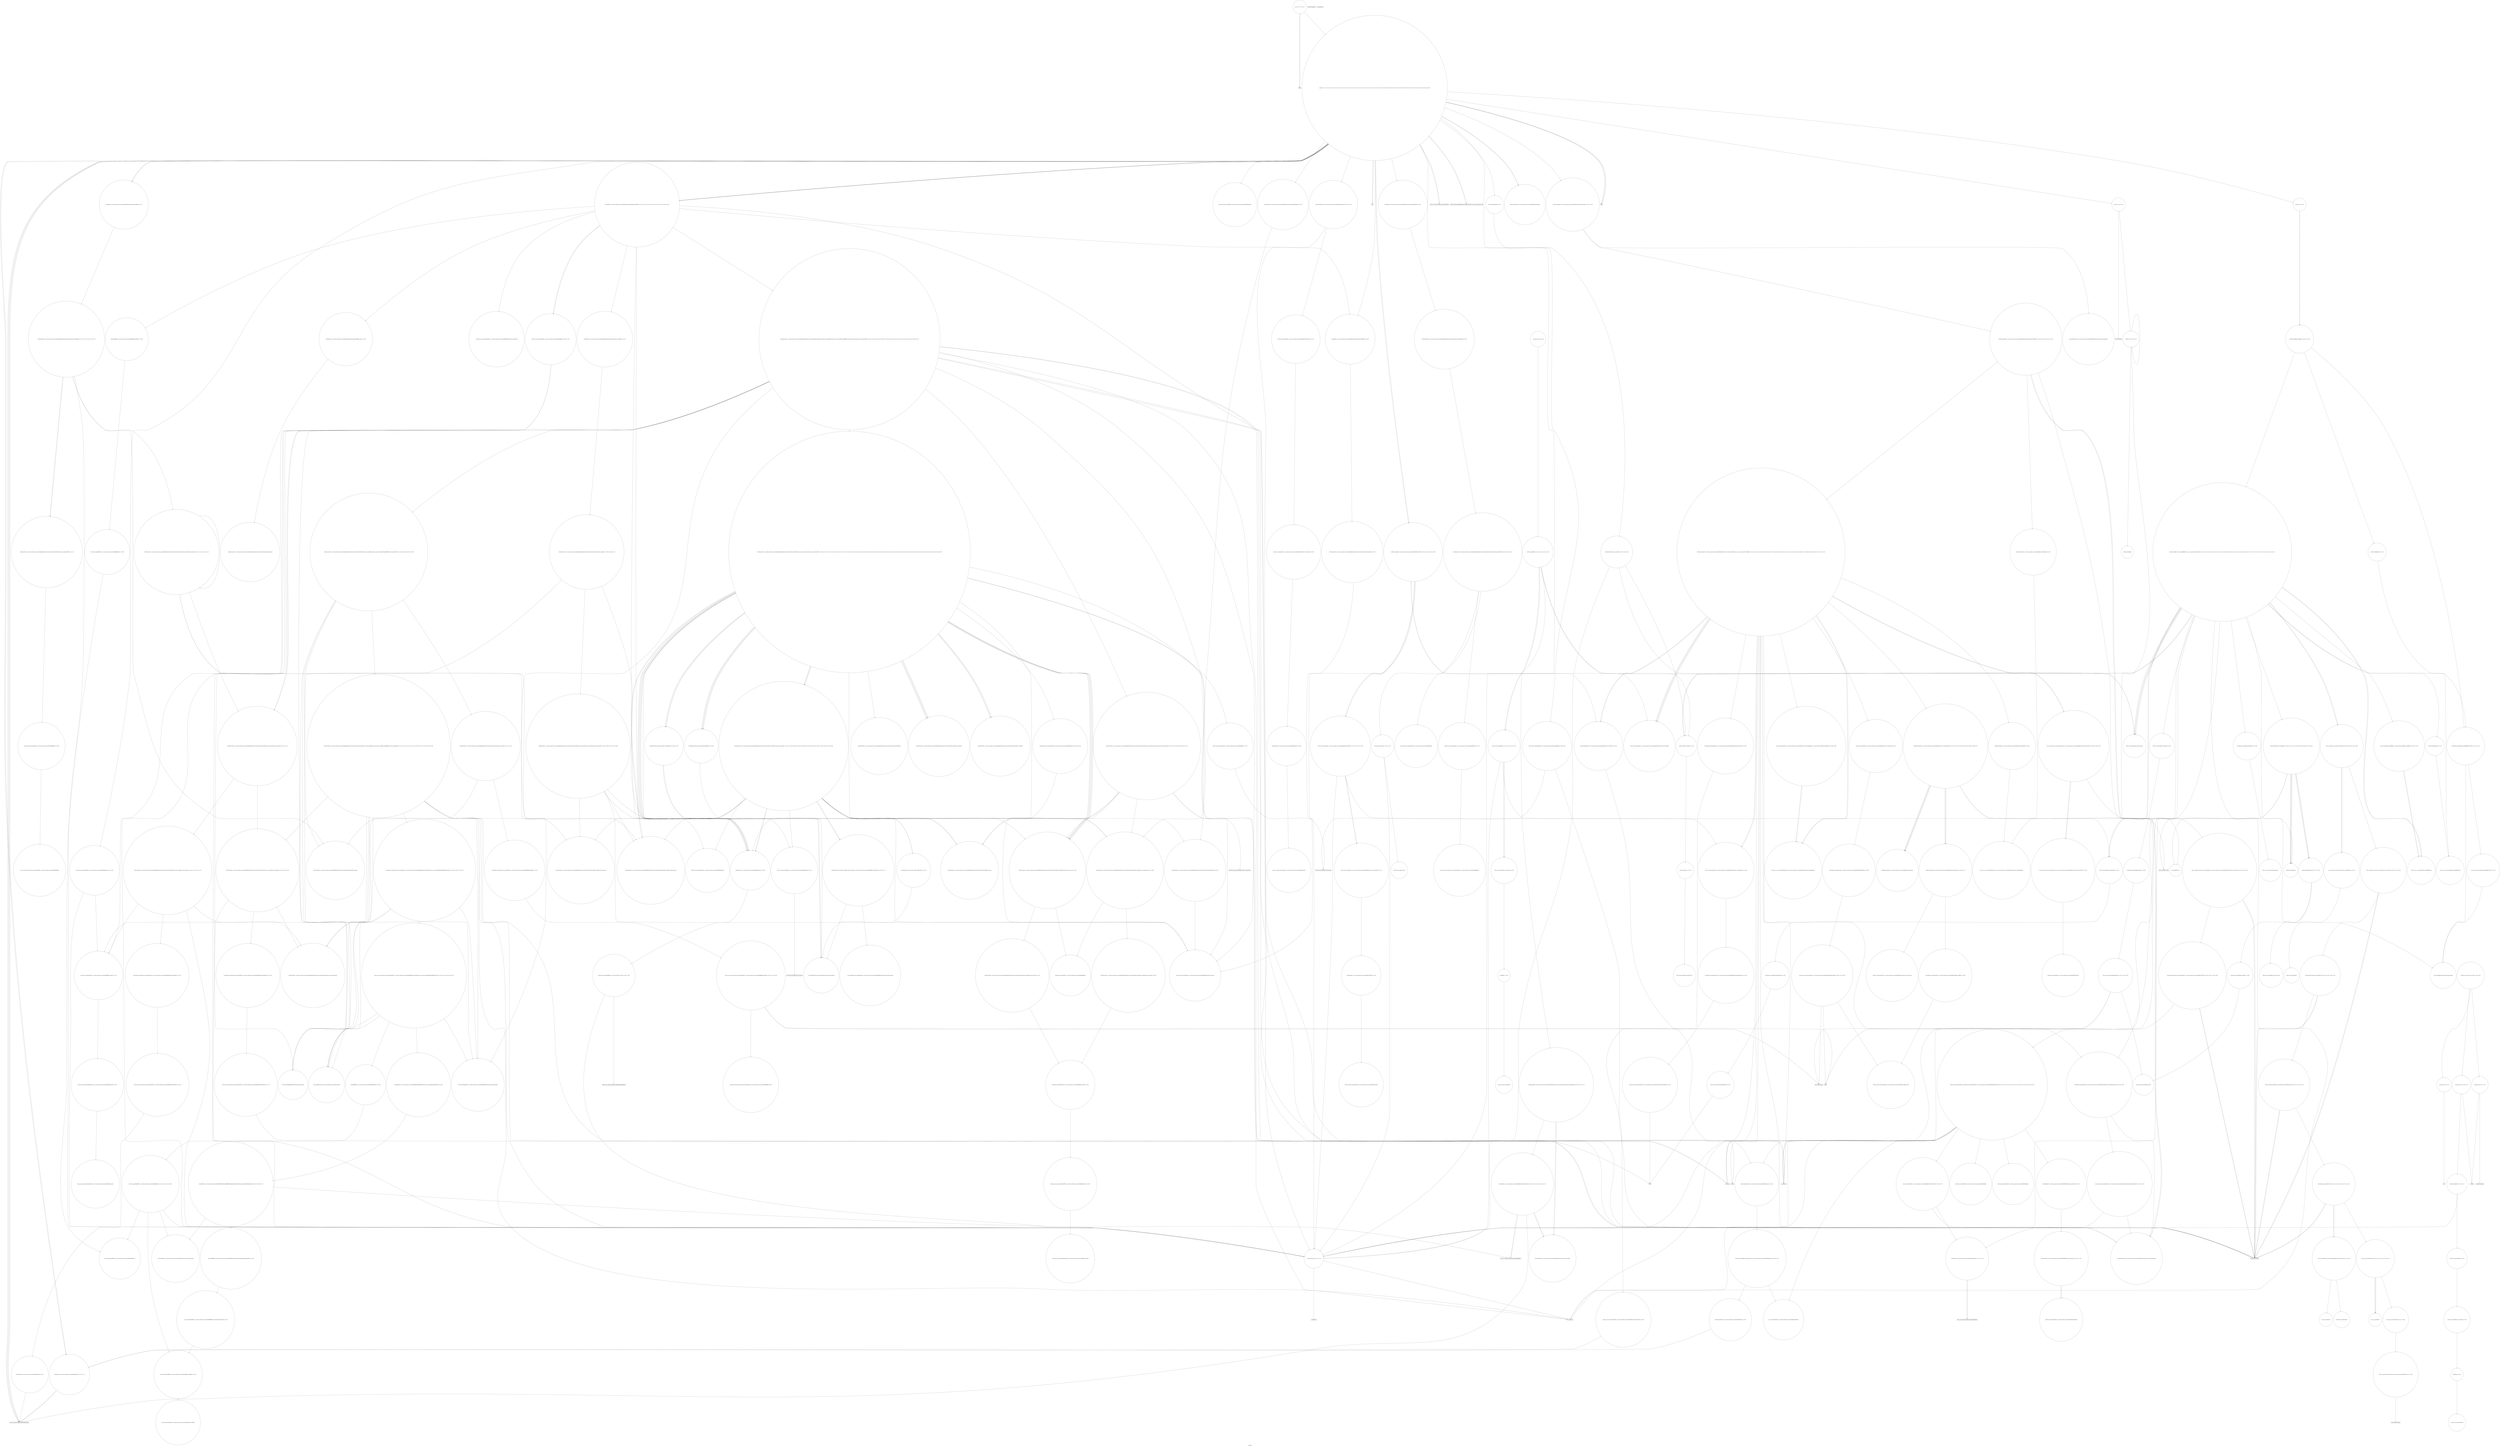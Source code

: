 digraph "Call Graph" {
	label="Call Graph";

	Node0x55e0a5cdbac0 [shape=record,shape=circle,label="{__cxx_global_var_init|{<s0>1|<s1>2}}"];
	Node0x55e0a5cdbac0:s0 -> Node0x55e0a5cdbb40[color=black];
	Node0x55e0a5cdbac0:s1 -> Node0x55e0a61c4df0[color=black];
	Node0x55e0a61cc6b0 [shape=record,shape=Mrecord,label="{llvm.trap}"];
	Node0x55e0a61c64f0 [shape=record,shape=circle,label="{_ZNSt6vectorIiSaIiEE5beginEv|{<s0>191}}"];
	Node0x55e0a61c64f0:s0 -> Node0x55e0a61c6b70[color=black];
	Node0x55e0a61c5370 [shape=record,shape=circle,label="{_ZNSt6vectorIiSaIiEE9push_backERKi|{<s0>56|<s1>57|<s2>58}}"];
	Node0x55e0a61c5370:s0 -> Node0x55e0a61c8990[color=black];
	Node0x55e0a61c5370:s1 -> Node0x55e0a61c8a90[color=black];
	Node0x55e0a61c5370:s2 -> Node0x55e0a61c8a10[color=black];
	Node0x55e0a61c8d90 [shape=record,shape=circle,label="{_ZNSt8_Rb_treeINSt7__cxx1112basic_stringIcSt11char_traitsIcESaIcEEESt4pairIKS5_iESt10_Select1stIS8_ESt4lessIS5_ESaIS8_EE14_M_lower_boundEPSt13_Rb_tree_nodeIS8_EPSt18_Rb_tree_node_baseRS7_|{<s0>352|<s1>353|<s2>354|<s3>355|<s4>356}}"];
	Node0x55e0a61c8d90:s0 -> Node0x55e0a61c8e90[color=black];
	Node0x55e0a61c8d90:s1 -> Node0x55e0a61ccab0[color=black];
	Node0x55e0a61c8d90:s2 -> Node0x55e0a61c7a10[color=black];
	Node0x55e0a61c8d90:s3 -> Node0x55e0a61c7990[color=black];
	Node0x55e0a61c8d90:s4 -> Node0x55e0a61c8f10[color=black];
	Node0x55e0a61c6bf0 [shape=record,shape=circle,label="{_ZNSt16allocator_traitsISaIiEE8allocateERS0_m|{<s0>200}}"];
	Node0x55e0a61c6bf0:s0 -> Node0x55e0a61c6c70[color=black];
	Node0x55e0a61c5a70 [shape=record,shape=circle,label="{_ZNSt4pairINSt7__cxx1112basic_stringIcSt11char_traitsIcESaIcEEES5_ED2Ev|{<s0>72|<s1>73}}"];
	Node0x55e0a61c5a70:s0 -> Node0x55e0a61c5f70[color=black];
	Node0x55e0a61c5a70:s1 -> Node0x55e0a61c5f70[color=black];
	Node0x55e0a61c9490 [shape=record,shape=circle,label="{_ZSt7forwardISt5tupleIJRKNSt7__cxx1112basic_stringIcSt11char_traitsIcESaIcEEEEEEOT_RNSt16remove_referenceISA_E4typeE}"];
	Node0x55e0a61c72f0 [shape=record,shape=circle,label="{_ZNSt11__copy_moveILb1ELb1ESt26random_access_iterator_tagE8__copy_mIiEEPT_PKS3_S6_S4_|{<s0>226}}"];
	Node0x55e0a61c72f0:s0 -> Node0x55e0a61c7370[color=black];
	Node0x55e0a61c6170 [shape=record,shape=circle,label="{_ZNSt8_Rb_treeINSt7__cxx1112basic_stringIcSt11char_traitsIcESaIcEEESt4pairIKS5_iESt10_Select1stIS8_ESt4lessIS5_ESaIS8_EE13_Rb_tree_implISC_Lb1EEC2Ev|{<s0>99|<s1>100|<s2>101}}"];
	Node0x55e0a61c6170:s0 -> Node0x55e0a61c61f0[color=black];
	Node0x55e0a61c6170:s1 -> Node0x55e0a61c6270[color=black];
	Node0x55e0a61c6170:s2 -> Node0x55e0a61c62f0[color=black];
	Node0x55e0a61c9b90 [shape=record,shape=circle,label="{_ZSt7forwardIRKNSt7__cxx1112basic_stringIcSt11char_traitsIcESaIcEEEEOT_RNSt16remove_referenceIS8_E4typeE}"];
	Node0x55e0a61cb230 [shape=record,shape=circle,label="{_ZNSt12_Destroy_auxILb0EE9__destroyIPSt4pairINSt7__cxx1112basic_stringIcSt11char_traitsIcESaIcEEES8_EEEvT_SB_|{<s0>236|<s1>237}}"];
	Node0x55e0a61cb230:s0 -> Node0x55e0a61cb330[color=black];
	Node0x55e0a61cb230:s1 -> Node0x55e0a61cb2b0[color=black];
	Node0x55e0a61c7890 [shape=record,shape=circle,label="{_ZNSt8_Rb_treeINSt7__cxx1112basic_stringIcSt11char_traitsIcESaIcEEESt4pairIKS5_iESt10_Select1stIS8_ESt4lessIS5_ESaIS8_EE8_M_beginEv}"];
	Node0x55e0a61ca290 [shape=record,shape=circle,label="{_ZNSt4pairIPSt18_Rb_tree_node_baseS1_EC2IRS1_S4_Lb1EEEOT_OT0_|{<s0>469|<s1>470}}"];
	Node0x55e0a61ca290:s0 -> Node0x55e0a61ca510[color=black];
	Node0x55e0a61ca290:s1 -> Node0x55e0a61ca510[color=black];
	Node0x55e0a61cb930 [shape=record,shape=circle,label="{_ZNSt6vectorISt4pairINSt7__cxx1112basic_stringIcSt11char_traitsIcESaIcEEES6_ESaIS7_EE3endEv|{<s0>274}}"];
	Node0x55e0a61cb930:s0 -> Node0x55e0a61cc130[color=black];
	Node0x55e0a61c7f90 [shape=record,shape=circle,label="{_ZNSt16allocator_traitsISaISt13_Rb_tree_nodeISt4pairIKNSt7__cxx1112basic_stringIcSt11char_traitsIcESaIcEEEiEEEE10deallocateERSB_PSA_m|{<s0>136}}"];
	Node0x55e0a61c7f90:s0 -> Node0x55e0a61c8010[color=black];
	Node0x55e0a61ca990 [shape=record,shape=circle,label="{_ZNSt6vectorIiSaIiEE15_M_erase_at_endEPi|{<s0>480|<s1>481|<s2>482}}"];
	Node0x55e0a61ca990:s0 -> Node0x55e0a61c8490[color=black];
	Node0x55e0a61ca990:s1 -> Node0x55e0a61c8410[color=black];
	Node0x55e0a61ca990:s2 -> Node0x55e0a61c7490[color=black];
	Node0x55e0a61cc030 [shape=record,shape=circle,label="{_ZNKSt12_Vector_baseISt4pairINSt7__cxx1112basic_stringIcSt11char_traitsIcESaIcEEES6_ESaIS7_EE19_M_get_Tp_allocatorEv}"];
	Node0x55e0a61c8690 [shape=record,shape=circle,label="{_ZNSt12_Vector_baseIiSaIiEE13_M_deallocateEPim|{<s0>148}}"];
	Node0x55e0a61c8690:s0 -> Node0x55e0a61c8790[color=black];
	Node0x55e0a5cdbb40 [shape=record,shape=Mrecord,label="{_ZNSt8ios_base4InitC1Ev}"];
	Node0x55e0a61cc730 [shape=record,shape=circle,label="{_ZSteqIPSt4pairINSt7__cxx1112basic_stringIcSt11char_traitsIcESaIcEEES6_EEbRKSt13move_iteratorIT_ESD_|{<s0>324|<s1>325}}"];
	Node0x55e0a61cc730:s0 -> Node0x55e0a61cc7b0[color=black];
	Node0x55e0a61cc730:s1 -> Node0x55e0a61cc7b0[color=black];
	Node0x55e0a61c6570 [shape=record,shape=circle,label="{_ZNSt12_Vector_baseIiSaIiEE11_M_allocateEm|{<s0>192}}"];
	Node0x55e0a61c6570:s0 -> Node0x55e0a61c6bf0[color=black];
	Node0x55e0a61c53f0 [shape=record,shape=circle,label="{_Z3dfsii|{<s0>59|<s1>60|<s2>61}}"];
	Node0x55e0a61c53f0:s0 -> Node0x55e0a61c5470[color=black];
	Node0x55e0a61c53f0:s1 -> Node0x55e0a61c54f0[color=black];
	Node0x55e0a61c53f0:s2 -> Node0x55e0a61c53f0[color=black];
	Node0x55e0a61c8e10 [shape=record,shape=circle,label="{_ZNSt8_Rb_treeINSt7__cxx1112basic_stringIcSt11char_traitsIcESaIcEEESt4pairIKS5_iESt10_Select1stIS8_ESt4lessIS5_ESaIS8_EE6_M_endEv}"];
	Node0x55e0a61c6c70 [shape=record,shape=circle,label="{_ZN9__gnu_cxx13new_allocatorIiE8allocateEmPKv|{<s0>201|<s1>202|<s2>203}}"];
	Node0x55e0a61c6c70:s0 -> Node0x55e0a61c6af0[color=black];
	Node0x55e0a61c6c70:s1 -> Node0x55e0a61c6cf0[color=black];
	Node0x55e0a61c6c70:s2 -> Node0x55e0a61c6d70[color=black];
	Node0x55e0a61c5af0 [shape=record,shape=circle,label="{_ZNSt3mapINSt7__cxx1112basic_stringIcSt11char_traitsIcESaIcEEEiSt4lessIS5_ESaISt4pairIKS5_iEEEixERS9_|{<s0>74|<s1>75|<s2>76|<s3>77|<s4>78|<s5>79|<s6>80|<s7>81|<s8>82|<s9>83|<s10>84}}"];
	Node0x55e0a61c5af0:s0 -> Node0x55e0a61cc930[color=black];
	Node0x55e0a61c5af0:s1 -> Node0x55e0a61c5c70[color=black];
	Node0x55e0a61c5af0:s2 -> Node0x55e0a61cc9b0[color=black];
	Node0x55e0a61c5af0:s3 -> Node0x55e0a61cca30[color=black];
	Node0x55e0a61c5af0:s4 -> Node0x55e0a61ccb30[color=black];
	Node0x55e0a61c5af0:s5 -> Node0x55e0a61ccab0[color=black];
	Node0x55e0a61c5af0:s6 -> Node0x55e0a61ccc30[color=black];
	Node0x55e0a61c5af0:s7 -> Node0x55e0a61c8c90[color=black];
	Node0x55e0a61c5af0:s8 -> Node0x55e0a61ccbb0[color=black];
	Node0x55e0a61c5af0:s9 -> Node0x55e0a61c6f70[color=black];
	Node0x55e0a61c5af0:s10 -> Node0x55e0a61ccb30[color=black];
	Node0x55e0a61c9510 [shape=record,shape=circle,label="{_ZSt7forwardISt5tupleIJEEEOT_RNSt16remove_referenceIS2_E4typeE}"];
	Node0x55e0a61c7370 [shape=record,shape=Mrecord,label="{llvm.memmove.p0i8.p0i8.i64}"];
	Node0x55e0a61c61f0 [shape=record,shape=circle,label="{_ZNSaISt13_Rb_tree_nodeISt4pairIKNSt7__cxx1112basic_stringIcSt11char_traitsIcESaIcEEEiEEEC2Ev|{<s0>102}}"];
	Node0x55e0a61c61f0:s0 -> Node0x55e0a61c6370[color=black];
	Node0x55e0a61c9c10 [shape=record,shape=circle,label="{_ZNSt11_Tuple_implILm0EJRKNSt7__cxx1112basic_stringIcSt11char_traitsIcESaIcEEEEE7_M_headERS8_|{<s0>444}}"];
	Node0x55e0a61c9c10:s0 -> Node0x55e0a61c9d10[color=black];
	Node0x55e0a61cb2b0 [shape=record,shape=circle,label="{_ZSt8_DestroyISt4pairINSt7__cxx1112basic_stringIcSt11char_traitsIcESaIcEEES6_EEvPT_|{<s0>238}}"];
	Node0x55e0a61cb2b0:s0 -> Node0x55e0a61c5a70[color=black];
	Node0x55e0a61c7910 [shape=record,shape=circle,label="{_ZNSt8_Rb_treeINSt7__cxx1112basic_stringIcSt11char_traitsIcESaIcEEESt4pairIKS5_iESt10_Select1stIS8_ESt4lessIS5_ESaIS8_EE13_Rb_tree_implISC_Lb1EED2Ev|{<s0>121}}"];
	Node0x55e0a61c7910:s0 -> Node0x55e0a61c8110[color=black];
	Node0x55e0a61ca310 [shape=record,shape=circle,label="{_ZNSt17_Rb_tree_iteratorISt4pairIKNSt7__cxx1112basic_stringIcSt11char_traitsIcESaIcEEEiEEmmEv|{<s0>471}}"];
	Node0x55e0a61ca310:s0 -> Node0x55e0a61ca710[color=black];
	Node0x55e0a61cb9b0 [shape=record,shape=circle,label="{_ZN9__gnu_cxx13new_allocatorISt4pairINSt7__cxx1112basic_stringIcSt11char_traitsIcESaIcEEES7_EE9constructIS8_JS8_EEEvPT_DpOT0_|{<s0>275|<s1>276}}"];
	Node0x55e0a61cb9b0:s0 -> Node0x55e0a61cb830[color=black];
	Node0x55e0a61cb9b0:s1 -> Node0x55e0a61cba30[color=black];
	Node0x55e0a61c8010 [shape=record,shape=circle,label="{_ZN9__gnu_cxx13new_allocatorISt13_Rb_tree_nodeISt4pairIKNSt7__cxx1112basic_stringIcSt11char_traitsIcESaIcEEEiEEE10deallocateEPSB_m|{<s0>137}}"];
	Node0x55e0a61c8010:s0 -> Node0x55e0a61c8090[color=black];
	Node0x55e0a61caa10 [shape=record,shape=circle,label="{_GLOBAL__sub_I_ivanzjj_0_0.cpp|{<s0>483|<s1>484|<s2>485}}"];
	Node0x55e0a61caa10:s0 -> Node0x55e0a5cdbac0[color=black];
	Node0x55e0a61caa10:s1 -> Node0x55e0a61c4e70[color=black];
	Node0x55e0a61caa10:s2 -> Node0x55e0a61c50f0[color=black];
	Node0x55e0a61cc0b0 [shape=record,shape=circle,label="{_ZNK9__gnu_cxx13new_allocatorISt4pairINSt7__cxx1112basic_stringIcSt11char_traitsIcESaIcEEES7_EE8max_sizeEv}"];
	Node0x55e0a61c8710 [shape=record,shape=circle,label="{_ZNSt12_Vector_baseIiSaIiEE12_Vector_implD2Ev|{<s0>149}}"];
	Node0x55e0a61c8710:s0 -> Node0x55e0a61c8890[color=black];
	Node0x55e0a61c4d70 [shape=record,shape=Mrecord,label="{_ZNSt8ios_base4InitD1Ev}"];
	Node0x55e0a61cc7b0 [shape=record,shape=circle,label="{_ZNKSt13move_iteratorIPSt4pairINSt7__cxx1112basic_stringIcSt11char_traitsIcESaIcEEES6_EE4baseEv}"];
	Node0x55e0a61c65f0 [shape=record,shape=circle,label="{_ZSt34__uninitialized_move_if_noexcept_aIPiS0_SaIiEET0_T_S3_S2_RT1_|{<s0>193|<s1>194|<s2>195}}"];
	Node0x55e0a61c65f0:s0 -> Node0x55e0a61c6e70[color=black];
	Node0x55e0a61c65f0:s1 -> Node0x55e0a61c6e70[color=black];
	Node0x55e0a61c65f0:s2 -> Node0x55e0a61c6df0[color=black];
	Node0x55e0a61c5470 [shape=record,shape=circle,label="{_ZNKSt6vectorIiSaIiEE4sizeEv}"];
	Node0x55e0a61c8e90 [shape=record,shape=circle,label="{_ZNSt8_Rb_treeINSt7__cxx1112basic_stringIcSt11char_traitsIcESaIcEEESt4pairIKS5_iESt10_Select1stIS8_ESt4lessIS5_ESaIS8_EE6_S_keyEPKSt13_Rb_tree_nodeIS8_E|{<s0>357|<s1>358}}"];
	Node0x55e0a61c8e90:s0 -> Node0x55e0a61c9010[color=black];
	Node0x55e0a61c8e90:s1 -> Node0x55e0a61c8f90[color=black];
	Node0x55e0a61c6cf0 [shape=record,shape=Mrecord,label="{_ZSt17__throw_bad_allocv}"];
	Node0x55e0a61c5b70 [shape=record,shape=circle,label="{_ZNSt3mapINSt7__cxx1112basic_stringIcSt11char_traitsIcESaIcEEEiSt4lessIS5_ESaISt4pairIKS5_iEEE5beginEv|{<s0>85}}"];
	Node0x55e0a61c5b70:s0 -> Node0x55e0a61ca590[color=black];
	Node0x55e0a61c9590 [shape=record,shape=circle,label="{_ZNSt8_Rb_treeINSt7__cxx1112basic_stringIcSt11char_traitsIcESaIcEEESt4pairIKS5_iESt10_Select1stIS8_ESt4lessIS5_ESaIS8_EE29_M_get_insert_hint_unique_posESt23_Rb_tree_const_iteratorIS8_ERS7_|{<s0>369|<s1>370|<s2>371|<s3>372|<s4>373|<s5>374|<s6>375|<s7>376|<s8>377|<s9>378|<s10>379|<s11>380|<s12>381|<s13>382|<s14>383|<s15>384|<s16>385|<s17>386|<s18>387|<s19>388|<s20>389|<s21>390|<s22>391|<s23>392|<s24>393|<s25>394|<s26>395|<s27>396|<s28>397|<s29>398|<s30>399|<s31>400|<s32>401|<s33>402|<s34>403|<s35>404|<s36>405}}"];
	Node0x55e0a61c9590:s0 -> Node0x55e0a61c9f10[color=black];
	Node0x55e0a61c9590:s1 -> Node0x55e0a61c8e10[color=black];
	Node0x55e0a61c9590:s2 -> Node0x55e0a61c9f90[color=black];
	Node0x55e0a61c9590:s3 -> Node0x55e0a61ca090[color=black];
	Node0x55e0a61c9590:s4 -> Node0x55e0a61ca010[color=black];
	Node0x55e0a61c9590:s5 -> Node0x55e0a61ccab0[color=black];
	Node0x55e0a61c9590:s6 -> Node0x55e0a61ca090[color=black];
	Node0x55e0a61c9590:s7 -> Node0x55e0a61ca110[color=black];
	Node0x55e0a61c9590:s8 -> Node0x55e0a61ca190[color=black];
	Node0x55e0a61c9590:s9 -> Node0x55e0a61ca010[color=black];
	Node0x55e0a61c9590:s10 -> Node0x55e0a61ccab0[color=black];
	Node0x55e0a61c9590:s11 -> Node0x55e0a61c6f70[color=black];
	Node0x55e0a61c9590:s12 -> Node0x55e0a61ca210[color=black];
	Node0x55e0a61c9590:s13 -> Node0x55e0a61ca210[color=black];
	Node0x55e0a61c9590:s14 -> Node0x55e0a61ca210[color=black];
	Node0x55e0a61c9590:s15 -> Node0x55e0a61ca290[color=black];
	Node0x55e0a61c9590:s16 -> Node0x55e0a61ca310[color=black];
	Node0x55e0a61c9590:s17 -> Node0x55e0a61ca010[color=black];
	Node0x55e0a61c9590:s18 -> Node0x55e0a61ccab0[color=black];
	Node0x55e0a61c9590:s19 -> Node0x55e0a61c7990[color=black];
	Node0x55e0a61c9590:s20 -> Node0x55e0a61ca110[color=black];
	Node0x55e0a61c9590:s21 -> Node0x55e0a61ca290[color=black];
	Node0x55e0a61c9590:s22 -> Node0x55e0a61ca190[color=black];
	Node0x55e0a61c9590:s23 -> Node0x55e0a61ca010[color=black];
	Node0x55e0a61c9590:s24 -> Node0x55e0a61ccab0[color=black];
	Node0x55e0a61c9590:s25 -> Node0x55e0a61c6f70[color=black];
	Node0x55e0a61c9590:s26 -> Node0x55e0a61ca090[color=black];
	Node0x55e0a61c9590:s27 -> Node0x55e0a61ca090[color=black];
	Node0x55e0a61c9590:s28 -> Node0x55e0a61ca110[color=black];
	Node0x55e0a61c9590:s29 -> Node0x55e0a61ca390[color=black];
	Node0x55e0a61c9590:s30 -> Node0x55e0a61ca010[color=black];
	Node0x55e0a61c9590:s31 -> Node0x55e0a61ccab0[color=black];
	Node0x55e0a61c9590:s32 -> Node0x55e0a61c7990[color=black];
	Node0x55e0a61c9590:s33 -> Node0x55e0a61ca110[color=black];
	Node0x55e0a61c9590:s34 -> Node0x55e0a61ca290[color=black];
	Node0x55e0a61c9590:s35 -> Node0x55e0a61ca190[color=black];
	Node0x55e0a61c9590:s36 -> Node0x55e0a61ca410[color=black];
	Node0x55e0a61c73f0 [shape=record,shape=circle,label="{_ZSt12__miter_baseIPiET_S1_}"];
	Node0x55e0a61c6270 [shape=record,shape=circle,label="{_ZNSt20_Rb_tree_key_compareISt4lessINSt7__cxx1112basic_stringIcSt11char_traitsIcESaIcEEEEEC2Ev}"];
	Node0x55e0a61c9c90 [shape=record,shape=circle,label="{_ZNSt10_Head_baseILm0ERKNSt7__cxx1112basic_stringIcSt11char_traitsIcESaIcEEELb0EEC2ES7_}"];
	Node0x55e0a61cb330 [shape=record,shape=circle,label="{_ZSt11__addressofISt4pairINSt7__cxx1112basic_stringIcSt11char_traitsIcESaIcEEES6_EEPT_RS8_}"];
	Node0x55e0a61c7990 [shape=record,shape=circle,label="{_ZNSt8_Rb_treeINSt7__cxx1112basic_stringIcSt11char_traitsIcESaIcEEESt4pairIKS5_iESt10_Select1stIS8_ESt4lessIS5_ESaIS8_EE8_S_rightEPSt18_Rb_tree_node_base}"];
	Node0x55e0a61ca390 [shape=record,shape=circle,label="{_ZNSt17_Rb_tree_iteratorISt4pairIKNSt7__cxx1112basic_stringIcSt11char_traitsIcESaIcEEEiEEppEv|{<s0>472}}"];
	Node0x55e0a61ca390:s0 -> Node0x55e0a61ca790[color=black];
	Node0x55e0a61cba30 [shape=record,shape=circle,label="{_ZNSt4pairINSt7__cxx1112basic_stringIcSt11char_traitsIcESaIcEEES5_EC2EOS6_|{<s0>277|<s1>278}}"];
	Node0x55e0a61cba30:s0 -> Node0x55e0a61cbab0[color=black];
	Node0x55e0a61cba30:s1 -> Node0x55e0a61cbab0[color=black];
	Node0x55e0a61c8090 [shape=record,shape=Mrecord,label="{_ZdlPv}"];
	Node0x55e0a61cc130 [shape=record,shape=circle,label="{_ZN9__gnu_cxx17__normal_iteratorIPSt4pairINSt7__cxx1112basic_stringIcSt11char_traitsIcESaIcEEES7_ESt6vectorIS8_SaIS8_EEEC2ERKS9_}"];
	Node0x55e0a61c8790 [shape=record,shape=circle,label="{_ZNSt16allocator_traitsISaIiEE10deallocateERS0_Pim|{<s0>150}}"];
	Node0x55e0a61c8790:s0 -> Node0x55e0a61c8810[color=black];
	Node0x55e0a61c4df0 [shape=record,shape=Mrecord,label="{__cxa_atexit}"];
	Node0x55e0a61cc830 [shape=record,shape=circle,label="{_ZNSt13move_iteratorIPSt4pairINSt7__cxx1112basic_stringIcSt11char_traitsIcESaIcEEES6_EEC2ES8_}"];
	Node0x55e0a61c6670 [shape=record,shape=circle,label="{_ZNK9__gnu_cxx17__normal_iteratorIPiSt6vectorIiSaIiEEE4baseEv}"];
	Node0x55e0a61c54f0 [shape=record,shape=circle,label="{_ZNSt6vectorIiSaIiEEixEm}"];
	Node0x55e0a61c8f10 [shape=record,shape=circle,label="{_ZNSt17_Rb_tree_iteratorISt4pairIKNSt7__cxx1112basic_stringIcSt11char_traitsIcESaIcEEEiEEC2EPSt18_Rb_tree_node_base}"];
	Node0x55e0a61c6d70 [shape=record,shape=Mrecord,label="{_Znwm}"];
	Node0x55e0a61c5bf0 [shape=record,shape=circle,label="{_ZNKSt17_Rb_tree_iteratorISt4pairIKNSt7__cxx1112basic_stringIcSt11char_traitsIcESaIcEEEiEEneERKS9_}"];
	Node0x55e0a61c9610 [shape=record,shape=circle,label="{_ZNSt8_Rb_treeINSt7__cxx1112basic_stringIcSt11char_traitsIcESaIcEEESt4pairIKS5_iESt10_Select1stIS8_ESt4lessIS5_ESaIS8_EE14_M_insert_nodeEPSt18_Rb_tree_node_baseSG_PSt13_Rb_tree_nodeIS8_E|{<s0>406|<s1>407|<s2>408|<s3>409|<s4>410|<s5>411}}"];
	Node0x55e0a61c9610:s0 -> Node0x55e0a61c8e10[color=black];
	Node0x55e0a61c9610:s1 -> Node0x55e0a61c8e90[color=black];
	Node0x55e0a61c9610:s2 -> Node0x55e0a61ca010[color=black];
	Node0x55e0a61c9610:s3 -> Node0x55e0a61ccab0[color=black];
	Node0x55e0a61c9610:s4 -> Node0x55e0a61ca810[color=black];
	Node0x55e0a61c9610:s5 -> Node0x55e0a61c8f10[color=black];
	Node0x55e0a61cacb0 [shape=record,shape=circle,label="{_ZNKSt13move_iteratorIPiE4baseEv}"];
	Node0x55e0a61c62f0 [shape=record,shape=circle,label="{_ZNSt15_Rb_tree_headerC2Ev|{<s0>103|<s1>104}}"];
	Node0x55e0a61c62f0:s0 -> Node0x55e0a61c63f0[color=black];
	Node0x55e0a61c62f0:s1 -> Node0x55e0a61c7490[color=black];
	Node0x55e0a61c9d10 [shape=record,shape=circle,label="{_ZNSt10_Head_baseILm0ERKNSt7__cxx1112basic_stringIcSt11char_traitsIcESaIcEEELb0EE7_M_headERS8_}"];
	Node0x55e0a61cb3b0 [shape=record,shape=circle,label="{_ZNSt12_Vector_baseISt4pairINSt7__cxx1112basic_stringIcSt11char_traitsIcESaIcEEES6_ESaIS7_EE13_M_deallocateEPS7_m|{<s0>239}}"];
	Node0x55e0a61cb3b0:s0 -> Node0x55e0a61cb4b0[color=black];
	Node0x55e0a61c7a10 [shape=record,shape=circle,label="{_ZNSt8_Rb_treeINSt7__cxx1112basic_stringIcSt11char_traitsIcESaIcEEESt4pairIKS5_iESt10_Select1stIS8_ESt4lessIS5_ESaIS8_EE7_S_leftEPSt18_Rb_tree_node_base}"];
	Node0x55e0a61ca410 [shape=record,shape=circle,label="{_ZNSt4pairIPSt18_Rb_tree_node_baseS1_EC2IRS1_Lb1EEEOT_RKS1_|{<s0>473}}"];
	Node0x55e0a61ca410:s0 -> Node0x55e0a61ca510[color=black];
	Node0x55e0a61cbab0 [shape=record,shape=Mrecord,label="{_ZNSt7__cxx1112basic_stringIcSt11char_traitsIcESaIcEEC1EOS4_}"];
	Node0x55e0a61c8110 [shape=record,shape=circle,label="{_ZNSaISt13_Rb_tree_nodeISt4pairIKNSt7__cxx1112basic_stringIcSt11char_traitsIcESaIcEEEiEEED2Ev|{<s0>138}}"];
	Node0x55e0a61c8110:s0 -> Node0x55e0a61c8190[color=black];
	Node0x55e0a61cc1b0 [shape=record,shape=circle,label="{_ZNSt16allocator_traitsISaISt4pairINSt7__cxx1112basic_stringIcSt11char_traitsIcESaIcEEES6_EEE8allocateERS8_m|{<s0>299}}"];
	Node0x55e0a61cc1b0:s0 -> Node0x55e0a61cc230[color=black];
	Node0x55e0a61c8810 [shape=record,shape=circle,label="{_ZN9__gnu_cxx13new_allocatorIiE10deallocateEPim|{<s0>151}}"];
	Node0x55e0a61c8810:s0 -> Node0x55e0a61c8090[color=black];
	Node0x55e0a61c4e70 [shape=record,shape=circle,label="{__cxx_global_var_init.1|{<s0>3}}"];
	Node0x55e0a61c4e70:s0 -> Node0x55e0a61c4ef0[color=black];
	Node0x55e0a61cc8b0 [shape=record,shape=circle,label="{_ZN9__gnu_cxx13new_allocatorISt4pairINSt7__cxx1112basic_stringIcSt11char_traitsIcESaIcEEES7_EE7destroyIS8_EEvPT_|{<s0>326}}"];
	Node0x55e0a61cc8b0:s0 -> Node0x55e0a61c5a70[color=black];
	Node0x55e0a61c66f0 [shape=record,shape=circle,label="{_ZNSt16allocator_traitsISaIiEE7destroyIiEEvRS0_PT_|{<s0>196}}"];
	Node0x55e0a61c66f0:s0 -> Node0x55e0a61cadb0[color=black];
	Node0x55e0a61c5570 [shape=record,shape=circle,label="{_Z5solvev|{<s0>62|<s1>63}}"];
	Node0x55e0a61c5570:s0 -> Node0x55e0a61c55f0[color=black];
	Node0x55e0a61c5570:s1 -> Node0x55e0a61c53f0[color=black];
	Node0x55e0a61c8f90 [shape=record,shape=circle,label="{_ZNKSt10_Select1stISt4pairIKNSt7__cxx1112basic_stringIcSt11char_traitsIcESaIcEEEiEEclERKS8_}"];
	Node0x55e0a61c6df0 [shape=record,shape=circle,label="{_ZSt22__uninitialized_copy_aISt13move_iteratorIPiES1_iET0_T_S4_S3_RSaIT1_E|{<s0>204|<s1>205|<s2>206}}"];
	Node0x55e0a61c6df0:s0 -> Node0x55e0a61c6f70[color=black];
	Node0x55e0a61c6df0:s1 -> Node0x55e0a61c6f70[color=black];
	Node0x55e0a61c6df0:s2 -> Node0x55e0a61c6ef0[color=black];
	Node0x55e0a61c5c70 [shape=record,shape=circle,label="{_ZNSt3mapINSt7__cxx1112basic_stringIcSt11char_traitsIcESaIcEEEiSt4lessIS5_ESaISt4pairIKS5_iEEE3endEv|{<s0>86}}"];
	Node0x55e0a61c5c70:s0 -> Node0x55e0a61ca910[color=black];
	Node0x55e0a61c9690 [shape=record,shape=circle,label="{_ZNSt8_Rb_treeINSt7__cxx1112basic_stringIcSt11char_traitsIcESaIcEEESt4pairIKS5_iESt10_Select1stIS8_ESt4lessIS5_ESaIS8_EE11_M_get_nodeEv|{<s0>412|<s1>413}}"];
	Node0x55e0a61c9690:s0 -> Node0x55e0a61c7c90[color=black];
	Node0x55e0a61c9690:s1 -> Node0x55e0a61c9790[color=black];
	Node0x55e0a61cad30 [shape=record,shape=circle,label="{_ZNSt13move_iteratorIPiEC2ES0_}"];
	Node0x55e0a61c6370 [shape=record,shape=circle,label="{_ZN9__gnu_cxx13new_allocatorISt13_Rb_tree_nodeISt4pairIKNSt7__cxx1112basic_stringIcSt11char_traitsIcESaIcEEEiEEEC2Ev}"];
	Node0x55e0a61c9d90 [shape=record,shape=circle,label="{_ZNSt4pairIKNSt7__cxx1112basic_stringIcSt11char_traitsIcESaIcEEEiEC2IJRS6_EJLm0EEJEJEEERSt5tupleIJDpT_EERSA_IJDpT1_EESt12_Index_tupleIJXspT0_EEESJ_IJXspT2_EEE|{<s0>445|<s1>446|<s2>447}}"];
	Node0x55e0a61c9d90:s0 -> Node0x55e0a61c9e10[color=black];
	Node0x55e0a61c9d90:s1 -> Node0x55e0a61c9b90[color=black];
	Node0x55e0a61c9d90:s2 -> Node0x55e0a61c7710[color=black];
	Node0x55e0a61cb430 [shape=record,shape=circle,label="{_ZNSt12_Vector_baseISt4pairINSt7__cxx1112basic_stringIcSt11char_traitsIcESaIcEEES6_ESaIS7_EE12_Vector_implD2Ev|{<s0>240}}"];
	Node0x55e0a61cb430:s0 -> Node0x55e0a61cb5b0[color=black];
	Node0x55e0a61c7a90 [shape=record,shape=circle,label="{_ZNSt8_Rb_treeINSt7__cxx1112basic_stringIcSt11char_traitsIcESaIcEEESt4pairIKS5_iESt10_Select1stIS8_ESt4lessIS5_ESaIS8_EE12_M_drop_nodeEPSt13_Rb_tree_nodeIS8_E|{<s0>122|<s1>123}}"];
	Node0x55e0a61c7a90:s0 -> Node0x55e0a61c7b10[color=black];
	Node0x55e0a61c7a90:s1 -> Node0x55e0a61c7b90[color=black];
	Node0x55e0a61ca490 [shape=record,shape=circle,label="{_ZNSt8_Rb_treeINSt7__cxx1112basic_stringIcSt11char_traitsIcESaIcEEESt4pairIKS5_iESt10_Select1stIS8_ESt4lessIS5_ESaIS8_EE8_S_valueEPKSt18_Rb_tree_node_base|{<s0>474}}"];
	Node0x55e0a61ca490:s0 -> Node0x55e0a61c9090[color=black];
	Node0x55e0a61cbb30 [shape=record,shape=circle,label="{_ZNKSt6vectorISt4pairINSt7__cxx1112basic_stringIcSt11char_traitsIcESaIcEEES6_ESaIS7_EE12_M_check_lenEmPKc|{<s0>279|<s1>280|<s2>281|<s3>282|<s4>283|<s5>284|<s6>285|<s7>286|<s8>287}}"];
	Node0x55e0a61cbb30:s0 -> Node0x55e0a61cbeb0[color=black];
	Node0x55e0a61cbb30:s1 -> Node0x55e0a61cbf30[color=black];
	Node0x55e0a61cbb30:s2 -> Node0x55e0a61c68f0[color=black];
	Node0x55e0a61cbb30:s3 -> Node0x55e0a61cbf30[color=black];
	Node0x55e0a61cbb30:s4 -> Node0x55e0a61cbf30[color=black];
	Node0x55e0a61cbb30:s5 -> Node0x55e0a61c6970[color=black];
	Node0x55e0a61cbb30:s6 -> Node0x55e0a61cbf30[color=black];
	Node0x55e0a61cbb30:s7 -> Node0x55e0a61cbeb0[color=black];
	Node0x55e0a61cbb30:s8 -> Node0x55e0a61cbeb0[color=black];
	Node0x55e0a61c8190 [shape=record,shape=circle,label="{_ZN9__gnu_cxx13new_allocatorISt13_Rb_tree_nodeISt4pairIKNSt7__cxx1112basic_stringIcSt11char_traitsIcESaIcEEEiEEED2Ev}"];
	Node0x55e0a61cc230 [shape=record,shape=circle,label="{_ZN9__gnu_cxx13new_allocatorISt4pairINSt7__cxx1112basic_stringIcSt11char_traitsIcESaIcEEES7_EE8allocateEmPKv|{<s0>300|<s1>301|<s2>302}}"];
	Node0x55e0a61cc230:s0 -> Node0x55e0a61cc0b0[color=black];
	Node0x55e0a61cc230:s1 -> Node0x55e0a61c6cf0[color=black];
	Node0x55e0a61cc230:s2 -> Node0x55e0a61c6d70[color=black];
	Node0x55e0a61c8890 [shape=record,shape=circle,label="{_ZNSaIiED2Ev|{<s0>152}}"];
	Node0x55e0a61c8890:s0 -> Node0x55e0a61c8910[color=black];
	Node0x55e0a61c4ef0 [shape=record,shape=Mrecord,label="{atan}"];
	Node0x55e0a61cc930 [shape=record,shape=circle,label="{_ZNSt3mapINSt7__cxx1112basic_stringIcSt11char_traitsIcESaIcEEEiSt4lessIS5_ESaISt4pairIKS5_iEEE11lower_boundERS9_|{<s0>327}}"];
	Node0x55e0a61cc930:s0 -> Node0x55e0a61c8d10[color=black];
	Node0x55e0a61c6770 [shape=record,shape=Mrecord,label="{__cxa_rethrow}"];
	Node0x55e0a61c55f0 [shape=record,shape=Mrecord,label="{llvm.memset.p0i8.i64}"];
	Node0x55e0a61c9010 [shape=record,shape=circle,label="{_ZNSt8_Rb_treeINSt7__cxx1112basic_stringIcSt11char_traitsIcESaIcEEESt4pairIKS5_iESt10_Select1stIS8_ESt4lessIS5_ESaIS8_EE8_S_valueEPKSt13_Rb_tree_nodeIS8_E|{<s0>359}}"];
	Node0x55e0a61c9010:s0 -> Node0x55e0a61c9090[color=black];
	Node0x55e0a61c6e70 [shape=record,shape=circle,label="{_ZSt32__make_move_if_noexcept_iteratorIiSt13move_iteratorIPiEET0_PT_|{<s0>207}}"];
	Node0x55e0a61c6e70:s0 -> Node0x55e0a61cad30[color=black];
	Node0x55e0a61c5cf0 [shape=record,shape=circle,label="{_ZNKSt17_Rb_tree_iteratorISt4pairIKNSt7__cxx1112basic_stringIcSt11char_traitsIcESaIcEEEiEEptEv|{<s0>87|<s1>88}}"];
	Node0x55e0a61c5cf0:s0 -> Node0x55e0a61c7d10[color=black];
	Node0x55e0a61c5cf0:s1 -> Node0x55e0a61c7490[color=black];
	Node0x55e0a61c9710 [shape=record,shape=circle,label="{_ZNSt8_Rb_treeINSt7__cxx1112basic_stringIcSt11char_traitsIcESaIcEEESt4pairIKS5_iESt10_Select1stIS8_ESt4lessIS5_ESaIS8_EE17_M_construct_nodeIJRKSt21piecewise_construct_tSt5tupleIJRS7_EESJ_IJEEEEEvPSt13_Rb_tree_nodeIS8_EDpOT_|{<s0>414|<s1>415|<s2>416|<s3>417|<s4>418|<s5>419|<s6>420|<s7>421|<s8>422|<s9>423|<s10>424}}"];
	Node0x55e0a61c9710:s0 -> Node0x55e0a61c7c90[color=black];
	Node0x55e0a61c9710:s1 -> Node0x55e0a61c7d10[color=black];
	Node0x55e0a61c9710:s2 -> Node0x55e0a61c9410[color=black];
	Node0x55e0a61c9710:s3 -> Node0x55e0a61c9490[color=black];
	Node0x55e0a61c9710:s4 -> Node0x55e0a61c9510[color=black];
	Node0x55e0a61c9710:s5 -> Node0x55e0a61c9910[color=black];
	Node0x55e0a61c9710:s6 -> Node0x55e0a61c7510[color=black];
	Node0x55e0a61c9710:s7 -> Node0x55e0a61c7b90[color=black];
	Node0x55e0a61c9710:s8 -> Node0x55e0a61c6770[color=black];
	Node0x55e0a61c9710:s9 -> Node0x55e0a61c67f0[color=black];
	Node0x55e0a61c9710:s10 -> Node0x55e0a61c7490[color=black];
	Node0x55e0a61cadb0 [shape=record,shape=circle,label="{_ZN9__gnu_cxx13new_allocatorIiE7destroyIiEEvPT_}"];
	Node0x55e0a61c63f0 [shape=record,shape=circle,label="{_ZNSt15_Rb_tree_header8_M_resetEv}"];
	Node0x55e0a61c9e10 [shape=record,shape=circle,label="{_ZSt3getILm0EJRKNSt7__cxx1112basic_stringIcSt11char_traitsIcESaIcEEEEERNSt13tuple_elementIXT_ESt5tupleIJDpT0_EEE4typeERSC_|{<s0>448}}"];
	Node0x55e0a61c9e10:s0 -> Node0x55e0a61c9e90[color=black];
	Node0x55e0a61cb4b0 [shape=record,shape=circle,label="{_ZNSt16allocator_traitsISaISt4pairINSt7__cxx1112basic_stringIcSt11char_traitsIcESaIcEEES6_EEE10deallocateERS8_PS7_m|{<s0>241}}"];
	Node0x55e0a61cb4b0:s0 -> Node0x55e0a61cb530[color=black];
	Node0x55e0a61c7b10 [shape=record,shape=circle,label="{_ZNSt8_Rb_treeINSt7__cxx1112basic_stringIcSt11char_traitsIcESaIcEEESt4pairIKS5_iESt10_Select1stIS8_ESt4lessIS5_ESaIS8_EE15_M_destroy_nodeEPSt13_Rb_tree_nodeIS8_E|{<s0>124|<s1>125|<s2>126|<s3>127}}"];
	Node0x55e0a61c7b10:s0 -> Node0x55e0a61c7c90[color=black];
	Node0x55e0a61c7b10:s1 -> Node0x55e0a61c7d10[color=black];
	Node0x55e0a61c7b10:s2 -> Node0x55e0a61c7c10[color=black];
	Node0x55e0a61c7b10:s3 -> Node0x55e0a61c7490[color=black];
	Node0x55e0a61ca510 [shape=record,shape=circle,label="{_ZSt7forwardIRPSt18_Rb_tree_node_baseEOT_RNSt16remove_referenceIS3_E4typeE}"];
	Node0x55e0a61cbbb0 [shape=record,shape=circle,label="{_ZN9__gnu_cxxmiIPSt4pairINSt7__cxx1112basic_stringIcSt11char_traitsIcESaIcEEES7_ESt6vectorIS8_SaIS8_EEEENS_17__normal_iteratorIT_T0_E15difference_typeERKSG_SJ_|{<s0>288|<s1>289}}"];
	Node0x55e0a61cbbb0:s0 -> Node0x55e0a61cbdb0[color=black];
	Node0x55e0a61cbbb0:s1 -> Node0x55e0a61cbdb0[color=black];
	Node0x55e0a61c8210 [shape=record,shape=circle,label="{_ZNSt12_Vector_baseIiSaIiEEC2Ev|{<s0>139}}"];
	Node0x55e0a61c8210:s0 -> Node0x55e0a61c8290[color=black];
	Node0x55e0a61cc2b0 [shape=record,shape=circle,label="{_ZSt22__uninitialized_copy_aISt13move_iteratorIPSt4pairINSt7__cxx1112basic_stringIcSt11char_traitsIcESaIcEEES7_EES9_S8_ET0_T_SC_SB_RSaIT1_E|{<s0>303|<s1>304|<s2>305}}"];
	Node0x55e0a61cc2b0:s0 -> Node0x55e0a61c6f70[color=black];
	Node0x55e0a61cc2b0:s1 -> Node0x55e0a61c6f70[color=black];
	Node0x55e0a61cc2b0:s2 -> Node0x55e0a61cc3b0[color=black];
	Node0x55e0a61c8910 [shape=record,shape=circle,label="{_ZN9__gnu_cxx13new_allocatorIiED2Ev}"];
	Node0x55e0a61c4f70 [shape=record,shape=circle,label="{main|{<s0>4|<s1>5|<s2>6}}"];
	Node0x55e0a61c4f70:s0 -> Node0x55e0a61c4ff0[color=black];
	Node0x55e0a61c4f70:s1 -> Node0x55e0a61c4ff0[color=black];
	Node0x55e0a61c4f70:s2 -> Node0x55e0a61c5070[color=black];
	Node0x55e0a61cc9b0 [shape=record,shape=circle,label="{_ZNKSt17_Rb_tree_iteratorISt4pairIKNSt7__cxx1112basic_stringIcSt11char_traitsIcESaIcEEEiEEeqERKS9_}"];
	Node0x55e0a61c67f0 [shape=record,shape=Mrecord,label="{__cxa_end_catch}"];
	Node0x55e0a61c5670 [shape=record,shape=Mrecord,label="{scanf}"];
	Node0x55e0a61c9090 [shape=record,shape=circle,label="{_ZNKSt13_Rb_tree_nodeISt4pairIKNSt7__cxx1112basic_stringIcSt11char_traitsIcESaIcEEEiEE9_M_valptrEv|{<s0>360}}"];
	Node0x55e0a61c9090:s0 -> Node0x55e0a61c9110[color=black];
	Node0x55e0a61c6ef0 [shape=record,shape=circle,label="{_ZSt18uninitialized_copyISt13move_iteratorIPiES1_ET0_T_S4_S3_|{<s0>208|<s1>209|<s2>210}}"];
	Node0x55e0a61c6ef0:s0 -> Node0x55e0a61c6f70[color=black];
	Node0x55e0a61c6ef0:s1 -> Node0x55e0a61c6f70[color=black];
	Node0x55e0a61c6ef0:s2 -> Node0x55e0a61c6ff0[color=black];
	Node0x55e0a61c5d70 [shape=record,shape=circle,label="{_ZNSt17_Rb_tree_iteratorISt4pairIKNSt7__cxx1112basic_stringIcSt11char_traitsIcESaIcEEEiEEppEi|{<s0>89|<s1>90}}"];
	Node0x55e0a61c5d70:s0 -> Node0x55e0a61c6f70[color=black];
	Node0x55e0a61c5d70:s1 -> Node0x55e0a61ca790[color=black];
	Node0x55e0a61c9790 [shape=record,shape=circle,label="{_ZNSt16allocator_traitsISaISt13_Rb_tree_nodeISt4pairIKNSt7__cxx1112basic_stringIcSt11char_traitsIcESaIcEEEiEEEE8allocateERSB_m|{<s0>425}}"];
	Node0x55e0a61c9790:s0 -> Node0x55e0a61c9810[color=black];
	Node0x55e0a61cae30 [shape=record,shape=circle,label="{_ZNSt12_Vector_baseISt4pairINSt7__cxx1112basic_stringIcSt11char_traitsIcESaIcEEES6_ESaIS7_EEC2Ev|{<s0>227}}"];
	Node0x55e0a61cae30:s0 -> Node0x55e0a61caeb0[color=black];
	Node0x55e0a61c7490 [shape=record,shape=circle,label="{__clang_call_terminate|{<s0>105|<s1>106}}"];
	Node0x55e0a61c7490:s0 -> Node0x55e0a61c7510[color=black];
	Node0x55e0a61c7490:s1 -> Node0x55e0a61c7590[color=black];
	Node0x55e0a61c9e90 [shape=record,shape=circle,label="{_ZSt12__get_helperILm0ERKNSt7__cxx1112basic_stringIcSt11char_traitsIcESaIcEEEJEERT0_RSt11_Tuple_implIXT_EJS8_DpT1_EE|{<s0>449}}"];
	Node0x55e0a61c9e90:s0 -> Node0x55e0a61c9c10[color=black];
	Node0x55e0a61cb530 [shape=record,shape=circle,label="{_ZN9__gnu_cxx13new_allocatorISt4pairINSt7__cxx1112basic_stringIcSt11char_traitsIcESaIcEEES7_EE10deallocateEPS8_m|{<s0>242}}"];
	Node0x55e0a61cb530:s0 -> Node0x55e0a61c8090[color=black];
	Node0x55e0a61c7b90 [shape=record,shape=circle,label="{_ZNSt8_Rb_treeINSt7__cxx1112basic_stringIcSt11char_traitsIcESaIcEEESt4pairIKS5_iESt10_Select1stIS8_ESt4lessIS5_ESaIS8_EE11_M_put_nodeEPSt13_Rb_tree_nodeIS8_E|{<s0>128|<s1>129|<s2>130}}"];
	Node0x55e0a61c7b90:s0 -> Node0x55e0a61c7c90[color=black];
	Node0x55e0a61c7b90:s1 -> Node0x55e0a61c7f90[color=black];
	Node0x55e0a61c7b90:s2 -> Node0x55e0a61c7490[color=black];
	Node0x55e0a61ca590 [shape=record,shape=circle,label="{_ZNSt8_Rb_treeINSt7__cxx1112basic_stringIcSt11char_traitsIcESaIcEEESt4pairIKS5_iESt10_Select1stIS8_ESt4lessIS5_ESaIS8_EE5beginEv|{<s0>475}}"];
	Node0x55e0a61ca590:s0 -> Node0x55e0a61c8f10[color=black];
	Node0x55e0a61cbc30 [shape=record,shape=circle,label="{_ZNSt6vectorISt4pairINSt7__cxx1112basic_stringIcSt11char_traitsIcESaIcEEES6_ESaIS7_EE5beginEv|{<s0>290}}"];
	Node0x55e0a61cbc30:s0 -> Node0x55e0a61cc130[color=black];
	Node0x55e0a61c8290 [shape=record,shape=circle,label="{_ZNSt12_Vector_baseIiSaIiEE12_Vector_implC2Ev|{<s0>140}}"];
	Node0x55e0a61c8290:s0 -> Node0x55e0a61c8310[color=black];
	Node0x55e0a61cc330 [shape=record,shape=circle,label="{_ZSt32__make_move_if_noexcept_iteratorISt4pairINSt7__cxx1112basic_stringIcSt11char_traitsIcESaIcEEES6_ESt13move_iteratorIPS7_EET0_PT_|{<s0>306}}"];
	Node0x55e0a61cc330:s0 -> Node0x55e0a61cc830[color=black];
	Node0x55e0a61c8990 [shape=record,shape=circle,label="{_ZNSt16allocator_traitsISaIiEE9constructIiJRKiEEEvRS0_PT_DpOT0_|{<s0>153|<s1>154}}"];
	Node0x55e0a61c8990:s0 -> Node0x55e0a61c8b90[color=black];
	Node0x55e0a61c8990:s1 -> Node0x55e0a61c8b10[color=black];
	Node0x55e0a61c4ff0 [shape=record,shape=Mrecord,label="{freopen}"];
	Node0x55e0a61cca30 [shape=record,shape=circle,label="{_ZNKSt3mapINSt7__cxx1112basic_stringIcSt11char_traitsIcESaIcEEEiSt4lessIS5_ESaISt4pairIKS5_iEEE8key_compEv|{<s0>328}}"];
	Node0x55e0a61cca30:s0 -> Node0x55e0a61c9210[color=black];
	Node0x55e0a61c6870 [shape=record,shape=circle,label="{_ZNKSt6vectorIiSaIiEE8max_sizeEv|{<s0>197|<s1>198}}"];
	Node0x55e0a61c6870:s0 -> Node0x55e0a61c6a70[color=black];
	Node0x55e0a61c6870:s1 -> Node0x55e0a61c69f0[color=black];
	Node0x55e0a61c56f0 [shape=record,shape=circle,label="{_ZNSt3mapINSt7__cxx1112basic_stringIcSt11char_traitsIcESaIcEEEiSt4lessIS5_ESaISt4pairIKS5_iEEEC2Ev|{<s0>64}}"];
	Node0x55e0a61c56f0:s0 -> Node0x55e0a61c60f0[color=black];
	Node0x55e0a61c9110 [shape=record,shape=circle,label="{_ZNK9__gnu_cxx16__aligned_membufISt4pairIKNSt7__cxx1112basic_stringIcSt11char_traitsIcESaIcEEEiEE6_M_ptrEv|{<s0>361}}"];
	Node0x55e0a61c9110:s0 -> Node0x55e0a61c9190[color=black];
	Node0x55e0a61c6f70 [shape=record,shape=Mrecord,label="{llvm.memcpy.p0i8.p0i8.i64}"];
	Node0x55e0a61c5df0 [shape=record,shape=circle,label="{_ZNSt6vectorIiSaIiEE5clearEv|{<s0>91}}"];
	Node0x55e0a61c5df0:s0 -> Node0x55e0a61ca990[color=black];
	Node0x55e0a61c9810 [shape=record,shape=circle,label="{_ZN9__gnu_cxx13new_allocatorISt13_Rb_tree_nodeISt4pairIKNSt7__cxx1112basic_stringIcSt11char_traitsIcESaIcEEEiEEE8allocateEmPKv|{<s0>426|<s1>427|<s2>428}}"];
	Node0x55e0a61c9810:s0 -> Node0x55e0a61c9890[color=black];
	Node0x55e0a61c9810:s1 -> Node0x55e0a61c6cf0[color=black];
	Node0x55e0a61c9810:s2 -> Node0x55e0a61c6d70[color=black];
	Node0x55e0a61caeb0 [shape=record,shape=circle,label="{_ZNSt12_Vector_baseISt4pairINSt7__cxx1112basic_stringIcSt11char_traitsIcESaIcEEES6_ESaIS7_EE12_Vector_implC2Ev|{<s0>228}}"];
	Node0x55e0a61caeb0:s0 -> Node0x55e0a61caf30[color=black];
	Node0x55e0a61c7510 [shape=record,shape=Mrecord,label="{__cxa_begin_catch}"];
	Node0x55e0a61c9f10 [shape=record,shape=circle,label="{_ZNKSt23_Rb_tree_const_iteratorISt4pairIKNSt7__cxx1112basic_stringIcSt11char_traitsIcESaIcEEEiEE13_M_const_castEv|{<s0>450}}"];
	Node0x55e0a61c9f10:s0 -> Node0x55e0a61c8f10[color=black];
	Node0x55e0a61cb5b0 [shape=record,shape=circle,label="{_ZNSaISt4pairINSt7__cxx1112basic_stringIcSt11char_traitsIcESaIcEEES5_EED2Ev|{<s0>243}}"];
	Node0x55e0a61cb5b0:s0 -> Node0x55e0a61cb630[color=black];
	Node0x55e0a61c7c10 [shape=record,shape=circle,label="{_ZNSt16allocator_traitsISaISt13_Rb_tree_nodeISt4pairIKNSt7__cxx1112basic_stringIcSt11char_traitsIcESaIcEEEiEEEE7destroyIS9_EEvRSB_PT_|{<s0>131}}"];
	Node0x55e0a61c7c10:s0 -> Node0x55e0a61c7d90[color=black];
	Node0x55e0a61ca610 [shape=record,shape=circle,label="{_ZNSt4pairIPSt18_Rb_tree_node_baseS1_EC2IRPSt13_Rb_tree_nodeIS_IKNSt7__cxx1112basic_stringIcSt11char_traitsIcESaIcEEEiEERS1_Lb1EEEOT_OT0_|{<s0>476|<s1>477}}"];
	Node0x55e0a61ca610:s0 -> Node0x55e0a61ca690[color=black];
	Node0x55e0a61ca610:s1 -> Node0x55e0a61ca510[color=black];
	Node0x55e0a61cbcb0 [shape=record,shape=circle,label="{_ZNSt12_Vector_baseISt4pairINSt7__cxx1112basic_stringIcSt11char_traitsIcESaIcEEES6_ESaIS7_EE11_M_allocateEm|{<s0>291}}"];
	Node0x55e0a61cbcb0:s0 -> Node0x55e0a61cc1b0[color=black];
	Node0x55e0a61c8310 [shape=record,shape=circle,label="{_ZNSaIiEC2Ev|{<s0>141}}"];
	Node0x55e0a61c8310:s0 -> Node0x55e0a61c8390[color=black];
	Node0x55e0a61cc3b0 [shape=record,shape=circle,label="{_ZSt18uninitialized_copyISt13move_iteratorIPSt4pairINSt7__cxx1112basic_stringIcSt11char_traitsIcESaIcEEES7_EES9_ET0_T_SC_SB_|{<s0>307|<s1>308|<s2>309}}"];
	Node0x55e0a61cc3b0:s0 -> Node0x55e0a61c6f70[color=black];
	Node0x55e0a61cc3b0:s1 -> Node0x55e0a61c6f70[color=black];
	Node0x55e0a61cc3b0:s2 -> Node0x55e0a61cc430[color=black];
	Node0x55e0a61c8a10 [shape=record,shape=circle,label="{_ZNSt6vectorIiSaIiEE17_M_realloc_insertIJRKiEEEvN9__gnu_cxx17__normal_iteratorIPiS1_EEDpOT_|{<s0>155|<s1>156|<s2>157|<s3>158|<s4>159|<s5>160|<s6>161|<s7>162|<s8>163|<s9>164|<s10>165|<s11>166|<s12>167|<s13>168|<s14>169|<s15>170|<s16>171|<s17>172|<s18>173|<s19>174|<s20>175|<s21>176|<s22>177}}"];
	Node0x55e0a61c8a10:s0 -> Node0x55e0a61c8c10[color=black];
	Node0x55e0a61c8a10:s1 -> Node0x55e0a61c64f0[color=black];
	Node0x55e0a61c8a10:s2 -> Node0x55e0a61c6470[color=black];
	Node0x55e0a61c8a10:s3 -> Node0x55e0a61c6570[color=black];
	Node0x55e0a61c8a10:s4 -> Node0x55e0a61c8b90[color=black];
	Node0x55e0a61c8a10:s5 -> Node0x55e0a61c8990[color=black];
	Node0x55e0a61c8a10:s6 -> Node0x55e0a61c6670[color=black];
	Node0x55e0a61c8a10:s7 -> Node0x55e0a61c8490[color=black];
	Node0x55e0a61c8a10:s8 -> Node0x55e0a61c65f0[color=black];
	Node0x55e0a61c8a10:s9 -> Node0x55e0a61c6670[color=black];
	Node0x55e0a61c8a10:s10 -> Node0x55e0a61c8490[color=black];
	Node0x55e0a61c8a10:s11 -> Node0x55e0a61c65f0[color=black];
	Node0x55e0a61c8a10:s12 -> Node0x55e0a61c7510[color=black];
	Node0x55e0a61c8a10:s13 -> Node0x55e0a61c66f0[color=black];
	Node0x55e0a61c8a10:s14 -> Node0x55e0a61c67f0[color=black];
	Node0x55e0a61c8a10:s15 -> Node0x55e0a61c8490[color=black];
	Node0x55e0a61c8a10:s16 -> Node0x55e0a61c8410[color=black];
	Node0x55e0a61c8a10:s17 -> Node0x55e0a61c8690[color=black];
	Node0x55e0a61c8a10:s18 -> Node0x55e0a61c6770[color=black];
	Node0x55e0a61c8a10:s19 -> Node0x55e0a61c8490[color=black];
	Node0x55e0a61c8a10:s20 -> Node0x55e0a61c8410[color=black];
	Node0x55e0a61c8a10:s21 -> Node0x55e0a61c8690[color=black];
	Node0x55e0a61c8a10:s22 -> Node0x55e0a61c7490[color=black];
	Node0x55e0a61c5070 [shape=record,shape=circle,label="{_Z4Mainv|{<s0>7|<s1>8|<s2>9|<s3>10|<s4>11|<s5>12|<s6>13|<s7>14|<s8>15|<s9>16|<s10>17|<s11>18|<s12>19|<s13>20|<s14>21|<s15>22|<s16>23|<s17>24|<s18>25|<s19>26|<s20>27|<s21>28|<s22>29|<s23>30|<s24>31|<s25>32|<s26>33|<s27>34|<s28>35|<s29>36|<s30>37|<s31>38|<s32>39|<s33>40|<s34>41|<s35>42|<s36>43}}"];
	Node0x55e0a61c5070:s0 -> Node0x55e0a61c5670[color=black];
	Node0x55e0a61c5070:s1 -> Node0x55e0a61c5670[color=black];
	Node0x55e0a61c5070:s2 -> Node0x55e0a61c56f0[color=black];
	Node0x55e0a61c5070:s3 -> Node0x55e0a61c5770[color=black];
	Node0x55e0a61c5070:s4 -> Node0x55e0a61c57f0[color=black];
	Node0x55e0a61c5070:s5 -> Node0x55e0a61c57f0[color=black];
	Node0x55e0a61c5070:s6 -> Node0x55e0a61c5870[color=black];
	Node0x55e0a61c5070:s7 -> Node0x55e0a61c5870[color=black];
	Node0x55e0a61c5070:s8 -> Node0x55e0a61c59f0[color=black];
	Node0x55e0a61c5070:s9 -> Node0x55e0a61c5970[color=black];
	Node0x55e0a61c5070:s10 -> Node0x55e0a61c5a70[color=black];
	Node0x55e0a61c5070:s11 -> Node0x55e0a61c5af0[color=black];
	Node0x55e0a61c5070:s12 -> Node0x55e0a61c5af0[color=black];
	Node0x55e0a61c5070:s13 -> Node0x55e0a61c5a70[color=black];
	Node0x55e0a61c5070:s14 -> Node0x55e0a61c5b70[color=black];
	Node0x55e0a61c5070:s15 -> Node0x55e0a61c5c70[color=black];
	Node0x55e0a61c5070:s16 -> Node0x55e0a61c5bf0[color=black];
	Node0x55e0a61c5070:s17 -> Node0x55e0a61c5cf0[color=black];
	Node0x55e0a61c5070:s18 -> Node0x55e0a61c5d70[color=black];
	Node0x55e0a61c5070:s19 -> Node0x55e0a61c5df0[color=black];
	Node0x55e0a61c5070:s20 -> Node0x55e0a61c5e70[color=black];
	Node0x55e0a61c5070:s21 -> Node0x55e0a61c5af0[color=black];
	Node0x55e0a61c5070:s22 -> Node0x55e0a61c5e70[color=black];
	Node0x55e0a61c5070:s23 -> Node0x55e0a61c5af0[color=black];
	Node0x55e0a61c5070:s24 -> Node0x55e0a61c52f0[color=black];
	Node0x55e0a61c5070:s25 -> Node0x55e0a61c5ef0[color=black];
	Node0x55e0a61c5070:s26 -> Node0x55e0a61c5570[color=black];
	Node0x55e0a61c5070:s27 -> Node0x55e0a61c5ef0[color=black];
	Node0x55e0a61c5070:s28 -> Node0x55e0a61c5ef0[color=black];
	Node0x55e0a61c5070:s29 -> Node0x55e0a61c5f70[color=black];
	Node0x55e0a61c5070:s30 -> Node0x55e0a61c5f70[color=black];
	Node0x55e0a61c5070:s31 -> Node0x55e0a61c5ff0[color=black];
	Node0x55e0a61c5070:s32 -> Node0x55e0a61c6070[color=black];
	Node0x55e0a61c5070:s33 -> Node0x55e0a61c5f70[color=black];
	Node0x55e0a61c5070:s34 -> Node0x55e0a61c5f70[color=black];
	Node0x55e0a61c5070:s35 -> Node0x55e0a61c5ff0[color=black];
	Node0x55e0a61c5070:s36 -> Node0x55e0a61c6070[color=black];
	Node0x55e0a61ccab0 [shape=record,shape=circle,label="{_ZNKSt4lessINSt7__cxx1112basic_stringIcSt11char_traitsIcESaIcEEEEclERKS5_S8_|{<s0>329}}"];
	Node0x55e0a61ccab0:s0 -> Node0x55e0a61c9290[color=black];
	Node0x55e0a61c68f0 [shape=record,shape=Mrecord,label="{_ZSt20__throw_length_errorPKc}"];
	Node0x55e0a61c5770 [shape=record,shape=circle,label="{_ZNSt6vectorISt4pairINSt7__cxx1112basic_stringIcSt11char_traitsIcESaIcEEES6_ESaIS7_EEC2Ev|{<s0>65|<s1>66}}"];
	Node0x55e0a61c5770:s0 -> Node0x55e0a61cae30[color=black];
	Node0x55e0a61c5770:s1 -> Node0x55e0a61c7490[color=black];
	Node0x55e0a61c9190 [shape=record,shape=circle,label="{_ZNK9__gnu_cxx16__aligned_membufISt4pairIKNSt7__cxx1112basic_stringIcSt11char_traitsIcESaIcEEEiEE7_M_addrEv}"];
	Node0x55e0a61c6ff0 [shape=record,shape=circle,label="{_ZNSt20__uninitialized_copyILb1EE13__uninit_copyISt13move_iteratorIPiES3_EET0_T_S6_S5_|{<s0>211|<s1>212|<s2>213}}"];
	Node0x55e0a61c6ff0:s0 -> Node0x55e0a61c6f70[color=black];
	Node0x55e0a61c6ff0:s1 -> Node0x55e0a61c6f70[color=black];
	Node0x55e0a61c6ff0:s2 -> Node0x55e0a61c7070[color=black];
	Node0x55e0a61c5e70 [shape=record,shape=circle,label="{_ZNSt6vectorISt4pairINSt7__cxx1112basic_stringIcSt11char_traitsIcESaIcEEES6_ESaIS7_EEixEm}"];
	Node0x55e0a61c9890 [shape=record,shape=circle,label="{_ZNK9__gnu_cxx13new_allocatorISt13_Rb_tree_nodeISt4pairIKNSt7__cxx1112basic_stringIcSt11char_traitsIcESaIcEEEiEEE8max_sizeEv}"];
	Node0x55e0a61caf30 [shape=record,shape=circle,label="{_ZNSaISt4pairINSt7__cxx1112basic_stringIcSt11char_traitsIcESaIcEEES5_EEC2Ev|{<s0>229}}"];
	Node0x55e0a61caf30:s0 -> Node0x55e0a61cafb0[color=black];
	Node0x55e0a61c7590 [shape=record,shape=Mrecord,label="{_ZSt9terminatev}"];
	Node0x55e0a61c9f90 [shape=record,shape=circle,label="{_ZNKSt8_Rb_treeINSt7__cxx1112basic_stringIcSt11char_traitsIcESaIcEEESt4pairIKS5_iESt10_Select1stIS8_ESt4lessIS5_ESaIS8_EE4sizeEv}"];
	Node0x55e0a61cb630 [shape=record,shape=circle,label="{_ZN9__gnu_cxx13new_allocatorISt4pairINSt7__cxx1112basic_stringIcSt11char_traitsIcESaIcEEES7_EED2Ev}"];
	Node0x55e0a61c7c90 [shape=record,shape=circle,label="{_ZNSt8_Rb_treeINSt7__cxx1112basic_stringIcSt11char_traitsIcESaIcEEESt4pairIKS5_iESt10_Select1stIS8_ESt4lessIS5_ESaIS8_EE21_M_get_Node_allocatorEv}"];
	Node0x55e0a61ca690 [shape=record,shape=circle,label="{_ZSt7forwardIRPSt13_Rb_tree_nodeISt4pairIKNSt7__cxx1112basic_stringIcSt11char_traitsIcESaIcEEEiEEEOT_RNSt16remove_referenceISD_E4typeE}"];
	Node0x55e0a61cbd30 [shape=record,shape=circle,label="{_ZSt34__uninitialized_move_if_noexcept_aIPSt4pairINSt7__cxx1112basic_stringIcSt11char_traitsIcESaIcEEES6_ES8_SaIS7_EET0_T_SB_SA_RT1_|{<s0>292|<s1>293|<s2>294}}"];
	Node0x55e0a61cbd30:s0 -> Node0x55e0a61cc330[color=black];
	Node0x55e0a61cbd30:s1 -> Node0x55e0a61cc330[color=black];
	Node0x55e0a61cbd30:s2 -> Node0x55e0a61cc2b0[color=black];
	Node0x55e0a61c8390 [shape=record,shape=circle,label="{_ZN9__gnu_cxx13new_allocatorIiEC2Ev}"];
	Node0x55e0a61cc430 [shape=record,shape=circle,label="{_ZNSt20__uninitialized_copyILb0EE13__uninit_copyISt13move_iteratorIPSt4pairINSt7__cxx1112basic_stringIcSt11char_traitsIcESaIcEEES9_EESB_EET0_T_SE_SD_|{<s0>310|<s1>311|<s2>312|<s3>313|<s4>314|<s5>315|<s6>316|<s7>317|<s8>318|<s9>319|<s10>320}}"];
	Node0x55e0a61cc430:s0 -> Node0x55e0a61cc4b0[color=black];
	Node0x55e0a61cc430:s1 -> Node0x55e0a61cb330[color=black];
	Node0x55e0a61cc430:s2 -> Node0x55e0a61cc5b0[color=black];
	Node0x55e0a61cc430:s3 -> Node0x55e0a61cc530[color=black];
	Node0x55e0a61cc430:s4 -> Node0x55e0a61cc630[color=black];
	Node0x55e0a61cc430:s5 -> Node0x55e0a61c7510[color=black];
	Node0x55e0a61cc430:s6 -> Node0x55e0a61cb1b0[color=black];
	Node0x55e0a61cc430:s7 -> Node0x55e0a61c6770[color=black];
	Node0x55e0a61cc430:s8 -> Node0x55e0a61c67f0[color=black];
	Node0x55e0a61cc430:s9 -> Node0x55e0a61cc6b0[color=black];
	Node0x55e0a61cc430:s10 -> Node0x55e0a61c7490[color=black];
	Node0x55e0a61c8a90 [shape=record,shape=circle,label="{_ZNSt6vectorIiSaIiEE3endEv|{<s0>178}}"];
	Node0x55e0a61c8a90:s0 -> Node0x55e0a61c6b70[color=black];
	Node0x55e0a61c50f0 [shape=record,shape=circle,label="{__cxx_global_var_init.5|{<s0>44|<s1>45}}"];
	Node0x55e0a61c50f0:s0 -> Node0x55e0a61c5170[color=black];
	Node0x55e0a61c50f0:s1 -> Node0x55e0a61c4df0[color=black];
	Node0x55e0a61ccb30 [shape=record,shape=circle,label="{_ZNKSt17_Rb_tree_iteratorISt4pairIKNSt7__cxx1112basic_stringIcSt11char_traitsIcESaIcEEEiEEdeEv|{<s0>330|<s1>331}}"];
	Node0x55e0a61ccb30:s0 -> Node0x55e0a61c7d10[color=black];
	Node0x55e0a61ccb30:s1 -> Node0x55e0a61c7490[color=black];
	Node0x55e0a61c6970 [shape=record,shape=circle,label="{_ZSt3maxImERKT_S2_S2_}"];
	Node0x55e0a61c57f0 [shape=record,shape=Mrecord,label="{_ZNSt7__cxx1112basic_stringIcSt11char_traitsIcESaIcEEC1Ev}"];
	Node0x55e0a61c9210 [shape=record,shape=circle,label="{_ZNKSt8_Rb_treeINSt7__cxx1112basic_stringIcSt11char_traitsIcESaIcEEESt4pairIKS5_iESt10_Select1stIS8_ESt4lessIS5_ESaIS8_EE8key_compEv}"];
	Node0x55e0a61c7070 [shape=record,shape=circle,label="{_ZSt4copyISt13move_iteratorIPiES1_ET0_T_S4_S3_|{<s0>214|<s1>215|<s2>216|<s3>217|<s4>218}}"];
	Node0x55e0a61c7070:s0 -> Node0x55e0a61c6f70[color=black];
	Node0x55e0a61c7070:s1 -> Node0x55e0a61c7170[color=black];
	Node0x55e0a61c7070:s2 -> Node0x55e0a61c6f70[color=black];
	Node0x55e0a61c7070:s3 -> Node0x55e0a61c7170[color=black];
	Node0x55e0a61c7070:s4 -> Node0x55e0a61c70f0[color=black];
	Node0x55e0a61c5ef0 [shape=record,shape=Mrecord,label="{printf}"];
	Node0x55e0a61c9910 [shape=record,shape=circle,label="{_ZNSt16allocator_traitsISaISt13_Rb_tree_nodeISt4pairIKNSt7__cxx1112basic_stringIcSt11char_traitsIcESaIcEEEiEEEE9constructIS9_JRKSt21piecewise_construct_tSt5tupleIJRS8_EESH_IJEEEEEvRSB_PT_DpOT0_|{<s0>429|<s1>430|<s2>431|<s3>432}}"];
	Node0x55e0a61c9910:s0 -> Node0x55e0a61c9410[color=black];
	Node0x55e0a61c9910:s1 -> Node0x55e0a61c9490[color=black];
	Node0x55e0a61c9910:s2 -> Node0x55e0a61c9510[color=black];
	Node0x55e0a61c9910:s3 -> Node0x55e0a61c9990[color=black];
	Node0x55e0a61cafb0 [shape=record,shape=circle,label="{_ZN9__gnu_cxx13new_allocatorISt4pairINSt7__cxx1112basic_stringIcSt11char_traitsIcESaIcEEES7_EEC2Ev}"];
	Node0x55e0a61c7610 [shape=record,shape=circle,label="{_ZSt7forwardIRNSt7__cxx1112basic_stringIcSt11char_traitsIcESaIcEEEEOT_RNSt16remove_referenceIS7_E4typeE}"];
	Node0x55e0a61ca010 [shape=record,shape=circle,label="{_ZNSt8_Rb_treeINSt7__cxx1112basic_stringIcSt11char_traitsIcESaIcEEESt4pairIKS5_iESt10_Select1stIS8_ESt4lessIS5_ESaIS8_EE6_S_keyEPKSt18_Rb_tree_node_base|{<s0>451|<s1>452}}"];
	Node0x55e0a61ca010:s0 -> Node0x55e0a61ca490[color=black];
	Node0x55e0a61ca010:s1 -> Node0x55e0a61c8f90[color=black];
	Node0x55e0a61cb6b0 [shape=record,shape=circle,label="{_ZNSt6vectorISt4pairINSt7__cxx1112basic_stringIcSt11char_traitsIcESaIcEEES6_ESaIS7_EE12emplace_backIJS7_EEEvDpOT_|{<s0>244|<s1>245|<s2>246|<s3>247|<s4>248}}"];
	Node0x55e0a61cb6b0:s0 -> Node0x55e0a61cb830[color=black];
	Node0x55e0a61cb6b0:s1 -> Node0x55e0a61cb7b0[color=black];
	Node0x55e0a61cb6b0:s2 -> Node0x55e0a61cb930[color=black];
	Node0x55e0a61cb6b0:s3 -> Node0x55e0a61cb830[color=black];
	Node0x55e0a61cb6b0:s4 -> Node0x55e0a61cb8b0[color=black];
	Node0x55e0a61c7d10 [shape=record,shape=circle,label="{_ZNSt13_Rb_tree_nodeISt4pairIKNSt7__cxx1112basic_stringIcSt11char_traitsIcESaIcEEEiEE9_M_valptrEv|{<s0>132}}"];
	Node0x55e0a61c7d10:s0 -> Node0x55e0a61c7e90[color=black];
	Node0x55e0a61ca710 [shape=record,shape=Mrecord,label="{_ZSt18_Rb_tree_decrementPSt18_Rb_tree_node_base}"];
	Node0x55e0a61cbdb0 [shape=record,shape=circle,label="{_ZNK9__gnu_cxx17__normal_iteratorIPSt4pairINSt7__cxx1112basic_stringIcSt11char_traitsIcESaIcEEES7_ESt6vectorIS8_SaIS8_EEE4baseEv}"];
	Node0x55e0a61c8410 [shape=record,shape=circle,label="{_ZSt8_DestroyIPiiEvT_S1_RSaIT0_E|{<s0>142}}"];
	Node0x55e0a61c8410:s0 -> Node0x55e0a61c8590[color=black];
	Node0x55e0a61cc4b0 [shape=record,shape=circle,label="{_ZStneIPSt4pairINSt7__cxx1112basic_stringIcSt11char_traitsIcESaIcEEES6_EEbRKSt13move_iteratorIT_ESD_|{<s0>321}}"];
	Node0x55e0a61cc4b0:s0 -> Node0x55e0a61cc730[color=black];
	Node0x55e0a61c8b10 [shape=record,shape=circle,label="{_ZN9__gnu_cxx13new_allocatorIiE9constructIiJRKiEEEvPT_DpOT0_|{<s0>179}}"];
	Node0x55e0a61c8b10:s0 -> Node0x55e0a61c8b90[color=black];
	Node0x55e0a61c5170 [shape=record,shape=circle,label="{_ZNSt6vectorIiSaIiEEC2Ev|{<s0>46|<s1>47}}"];
	Node0x55e0a61c5170:s0 -> Node0x55e0a61c8210[color=black];
	Node0x55e0a61c5170:s1 -> Node0x55e0a61c7490[color=black];
	Node0x55e0a61ccbb0 [shape=record,shape=circle,label="{_ZNSt8_Rb_treeINSt7__cxx1112basic_stringIcSt11char_traitsIcESaIcEEESt4pairIKS5_iESt10_Select1stIS8_ESt4lessIS5_ESaIS8_EE22_M_emplace_hint_uniqueIJRKSt21piecewise_construct_tSt5tupleIJRS7_EESJ_IJEEEEESt17_Rb_tree_iteratorIS8_ESt23_Rb_tree_const_iteratorIS8_EDpOT_|{<s0>332|<s1>333|<s2>334|<s3>335|<s4>336|<s5>337|<s6>338|<s7>339|<s8>340|<s9>341|<s10>342|<s11>343|<s12>344|<s13>345|<s14>346|<s15>347}}"];
	Node0x55e0a61ccbb0:s0 -> Node0x55e0a61c9410[color=black];
	Node0x55e0a61ccbb0:s1 -> Node0x55e0a61c9490[color=black];
	Node0x55e0a61ccbb0:s2 -> Node0x55e0a61c9510[color=black];
	Node0x55e0a61ccbb0:s3 -> Node0x55e0a61c9390[color=black];
	Node0x55e0a61ccbb0:s4 -> Node0x55e0a61c6f70[color=black];
	Node0x55e0a61ccbb0:s5 -> Node0x55e0a61c8e90[color=black];
	Node0x55e0a61ccbb0:s6 -> Node0x55e0a61c9590[color=black];
	Node0x55e0a61ccbb0:s7 -> Node0x55e0a61c9610[color=black];
	Node0x55e0a61ccbb0:s8 -> Node0x55e0a61c7510[color=black];
	Node0x55e0a61ccbb0:s9 -> Node0x55e0a61c7a90[color=black];
	Node0x55e0a61ccbb0:s10 -> Node0x55e0a61c6770[color=black];
	Node0x55e0a61ccbb0:s11 -> Node0x55e0a61c7a90[color=black];
	Node0x55e0a61ccbb0:s12 -> Node0x55e0a61c8f10[color=black];
	Node0x55e0a61ccbb0:s13 -> Node0x55e0a61c67f0[color=black];
	Node0x55e0a61ccbb0:s14 -> Node0x55e0a61cc6b0[color=black];
	Node0x55e0a61ccbb0:s15 -> Node0x55e0a61c7490[color=black];
	Node0x55e0a61c69f0 [shape=record,shape=circle,label="{_ZNSt16allocator_traitsISaIiEE8max_sizeERKS0_|{<s0>199}}"];
	Node0x55e0a61c69f0:s0 -> Node0x55e0a61c6af0[color=black];
	Node0x55e0a61c5870 [shape=record,shape=Mrecord,label="{_ZStrsIcSt11char_traitsIcESaIcEERSt13basic_istreamIT_T0_ES7_RNSt7__cxx1112basic_stringIS4_S5_T1_EE}"];
	Node0x55e0a61c9290 [shape=record,shape=circle,label="{_ZStltIcSt11char_traitsIcESaIcEEbRKNSt7__cxx1112basic_stringIT_T0_T1_EESA_|{<s0>362|<s1>363}}"];
	Node0x55e0a61c9290:s0 -> Node0x55e0a61c9310[color=black];
	Node0x55e0a61c9290:s1 -> Node0x55e0a61c7490[color=black];
	Node0x55e0a61c70f0 [shape=record,shape=circle,label="{_ZSt14__copy_move_a2ILb1EPiS0_ET1_T0_S2_S1_|{<s0>219|<s1>220|<s2>221|<s3>222}}"];
	Node0x55e0a61c70f0:s0 -> Node0x55e0a61c7270[color=black];
	Node0x55e0a61c70f0:s1 -> Node0x55e0a61c7270[color=black];
	Node0x55e0a61c70f0:s2 -> Node0x55e0a61c7270[color=black];
	Node0x55e0a61c70f0:s3 -> Node0x55e0a61c71f0[color=black];
	Node0x55e0a61c5f70 [shape=record,shape=Mrecord,label="{_ZNSt7__cxx1112basic_stringIcSt11char_traitsIcESaIcEED1Ev}"];
	Node0x55e0a61c9990 [shape=record,shape=circle,label="{_ZN9__gnu_cxx13new_allocatorISt13_Rb_tree_nodeISt4pairIKNSt7__cxx1112basic_stringIcSt11char_traitsIcESaIcEEEiEEE9constructISA_JRKSt21piecewise_construct_tSt5tupleIJRS9_EESH_IJEEEEEvPT_DpOT0_|{<s0>433|<s1>434|<s2>435|<s3>436|<s4>437}}"];
	Node0x55e0a61c9990:s0 -> Node0x55e0a61c9410[color=black];
	Node0x55e0a61c9990:s1 -> Node0x55e0a61c9490[color=black];
	Node0x55e0a61c9990:s2 -> Node0x55e0a61c9a10[color=black];
	Node0x55e0a61c9990:s3 -> Node0x55e0a61c9510[color=black];
	Node0x55e0a61c9990:s4 -> Node0x55e0a61c9a90[color=black];
	Node0x55e0a61cb030 [shape=record,shape=circle,label="{_ZSt8_DestroyIPSt4pairINSt7__cxx1112basic_stringIcSt11char_traitsIcESaIcEEES6_ES7_EvT_S9_RSaIT0_E|{<s0>230}}"];
	Node0x55e0a61cb030:s0 -> Node0x55e0a61cb1b0[color=black];
	Node0x55e0a61c7690 [shape=record,shape=circle,label="{_ZNSt4pairINSt7__cxx1112basic_stringIcSt11char_traitsIcESaIcEEES5_EC2IRS5_S8_Lb1EEEOT_OT0_|{<s0>107|<s1>108|<s2>109|<s3>110|<s4>111}}"];
	Node0x55e0a61c7690:s0 -> Node0x55e0a61c7610[color=black];
	Node0x55e0a61c7690:s1 -> Node0x55e0a61c7710[color=black];
	Node0x55e0a61c7690:s2 -> Node0x55e0a61c7610[color=black];
	Node0x55e0a61c7690:s3 -> Node0x55e0a61c7710[color=black];
	Node0x55e0a61c7690:s4 -> Node0x55e0a61c5f70[color=black];
	Node0x55e0a61ca090 [shape=record,shape=circle,label="{_ZNSt8_Rb_treeINSt7__cxx1112basic_stringIcSt11char_traitsIcESaIcEEESt4pairIKS5_iESt10_Select1stIS8_ESt4lessIS5_ESaIS8_EE12_M_rightmostEv}"];
	Node0x55e0a61cb730 [shape=record,shape=circle,label="{_ZSt4moveIRSt4pairINSt7__cxx1112basic_stringIcSt11char_traitsIcESaIcEEES6_EEONSt16remove_referenceIT_E4typeEOSA_}"];
	Node0x55e0a61c7d90 [shape=record,shape=circle,label="{_ZN9__gnu_cxx13new_allocatorISt13_Rb_tree_nodeISt4pairIKNSt7__cxx1112basic_stringIcSt11char_traitsIcESaIcEEEiEEE7destroyISA_EEvPT_|{<s0>133}}"];
	Node0x55e0a61c7d90:s0 -> Node0x55e0a61c7e10[color=black];
	Node0x55e0a61ca790 [shape=record,shape=Mrecord,label="{_ZSt18_Rb_tree_incrementPSt18_Rb_tree_node_base}"];
	Node0x55e0a61cbe30 [shape=record,shape=circle,label="{_ZNSt16allocator_traitsISaISt4pairINSt7__cxx1112basic_stringIcSt11char_traitsIcESaIcEEES6_EEE7destroyIS7_EEvRS8_PT_|{<s0>295}}"];
	Node0x55e0a61cbe30:s0 -> Node0x55e0a61cc8b0[color=black];
	Node0x55e0a61c8490 [shape=record,shape=circle,label="{_ZNSt12_Vector_baseIiSaIiEE19_M_get_Tp_allocatorEv}"];
	Node0x55e0a61cc530 [shape=record,shape=circle,label="{_ZSt10_ConstructISt4pairINSt7__cxx1112basic_stringIcSt11char_traitsIcESaIcEEES6_EJS7_EEvPT_DpOT0_|{<s0>322|<s1>323}}"];
	Node0x55e0a61cc530:s0 -> Node0x55e0a61cb830[color=black];
	Node0x55e0a61cc530:s1 -> Node0x55e0a61cba30[color=black];
	Node0x55e0a61c8b90 [shape=record,shape=circle,label="{_ZSt7forwardIRKiEOT_RNSt16remove_referenceIS2_E4typeE}"];
	Node0x55e0a61c51f0 [shape=record,shape=circle,label="{__cxx_global_array_dtor|{<s0>48}}"];
	Node0x55e0a61c51f0:s0 -> Node0x55e0a61c5270[color=black];
	Node0x55e0a61ccc30 [shape=record,shape=circle,label="{_ZNSt23_Rb_tree_const_iteratorISt4pairIKNSt7__cxx1112basic_stringIcSt11char_traitsIcESaIcEEEiEEC2ERKSt17_Rb_tree_iteratorIS8_E}"];
	Node0x55e0a61c6a70 [shape=record,shape=circle,label="{_ZNKSt12_Vector_baseIiSaIiEE19_M_get_Tp_allocatorEv}"];
	Node0x55e0a61c58f0 [shape=record,shape=Mrecord,label="{__gxx_personality_v0}"];
	Node0x55e0a61c9310 [shape=record,shape=Mrecord,label="{_ZNKSt7__cxx1112basic_stringIcSt11char_traitsIcESaIcEE7compareERKS4_}"];
	Node0x55e0a61c7170 [shape=record,shape=circle,label="{_ZSt12__miter_baseIPiEDTcl12__miter_basecldtfp_4baseEEESt13move_iteratorIT_E|{<s0>223|<s1>224}}"];
	Node0x55e0a61c7170:s0 -> Node0x55e0a61cacb0[color=black];
	Node0x55e0a61c7170:s1 -> Node0x55e0a61c73f0[color=black];
	Node0x55e0a61c5ff0 [shape=record,shape=circle,label="{_ZNSt6vectorISt4pairINSt7__cxx1112basic_stringIcSt11char_traitsIcESaIcEEES6_ESaIS7_EED2Ev|{<s0>92|<s1>93|<s2>94|<s3>95|<s4>96}}"];
	Node0x55e0a61c5ff0:s0 -> Node0x55e0a61cb0b0[color=black];
	Node0x55e0a61c5ff0:s1 -> Node0x55e0a61cb030[color=black];
	Node0x55e0a61c5ff0:s2 -> Node0x55e0a61cb130[color=black];
	Node0x55e0a61c5ff0:s3 -> Node0x55e0a61cb130[color=black];
	Node0x55e0a61c5ff0:s4 -> Node0x55e0a61c7490[color=black];
	Node0x55e0a61c9a10 [shape=record,shape=circle,label="{_ZNSt5tupleIJRKNSt7__cxx1112basic_stringIcSt11char_traitsIcESaIcEEEEEC2EOS8_|{<s0>438}}"];
	Node0x55e0a61c9a10:s0 -> Node0x55e0a61c9b10[color=black];
	Node0x55e0a61cb0b0 [shape=record,shape=circle,label="{_ZNSt12_Vector_baseISt4pairINSt7__cxx1112basic_stringIcSt11char_traitsIcESaIcEEES6_ESaIS7_EE19_M_get_Tp_allocatorEv}"];
	Node0x55e0a61c7710 [shape=record,shape=Mrecord,label="{_ZNSt7__cxx1112basic_stringIcSt11char_traitsIcESaIcEEC1ERKS4_}"];
	Node0x55e0a61ca110 [shape=record,shape=circle,label="{_ZNSt4pairIPSt18_Rb_tree_node_baseS1_EC2IRS1_Lb1EEERKS1_OT_|{<s0>453}}"];
	Node0x55e0a61ca110:s0 -> Node0x55e0a61ca510[color=black];
	Node0x55e0a61cb7b0 [shape=record,shape=circle,label="{_ZNSt16allocator_traitsISaISt4pairINSt7__cxx1112basic_stringIcSt11char_traitsIcESaIcEEES6_EEE9constructIS7_JS7_EEEvRS8_PT_DpOT0_|{<s0>249|<s1>250}}"];
	Node0x55e0a61cb7b0:s0 -> Node0x55e0a61cb830[color=black];
	Node0x55e0a61cb7b0:s1 -> Node0x55e0a61cb9b0[color=black];
	Node0x55e0a61c7e10 [shape=record,shape=circle,label="{_ZNSt4pairIKNSt7__cxx1112basic_stringIcSt11char_traitsIcESaIcEEEiED2Ev|{<s0>134}}"];
	Node0x55e0a61c7e10:s0 -> Node0x55e0a61c5f70[color=black];
	Node0x55e0a61ca810 [shape=record,shape=Mrecord,label="{_ZSt29_Rb_tree_insert_and_rebalancebPSt18_Rb_tree_node_baseS0_RS_}"];
	Node0x55e0a61cbeb0 [shape=record,shape=circle,label="{_ZNKSt6vectorISt4pairINSt7__cxx1112basic_stringIcSt11char_traitsIcESaIcEEES6_ESaIS7_EE8max_sizeEv|{<s0>296|<s1>297}}"];
	Node0x55e0a61cbeb0:s0 -> Node0x55e0a61cc030[color=black];
	Node0x55e0a61cbeb0:s1 -> Node0x55e0a61cbfb0[color=black];
	Node0x55e0a61c8510 [shape=record,shape=circle,label="{_ZNSt12_Vector_baseIiSaIiEED2Ev|{<s0>143|<s1>144|<s2>145|<s3>146}}"];
	Node0x55e0a61c8510:s0 -> Node0x55e0a61c8690[color=black];
	Node0x55e0a61c8510:s1 -> Node0x55e0a61c8710[color=black];
	Node0x55e0a61c8510:s2 -> Node0x55e0a61c8710[color=black];
	Node0x55e0a61c8510:s3 -> Node0x55e0a61c7490[color=black];
	Node0x55e0a61cc5b0 [shape=record,shape=circle,label="{_ZNKSt13move_iteratorIPSt4pairINSt7__cxx1112basic_stringIcSt11char_traitsIcESaIcEEES6_EEdeEv}"];
	Node0x55e0a61c8c10 [shape=record,shape=circle,label="{_ZNKSt6vectorIiSaIiEE12_M_check_lenEmPKc|{<s0>180|<s1>181|<s2>182|<s3>183|<s4>184|<s5>185|<s6>186|<s7>187|<s8>188}}"];
	Node0x55e0a61c8c10:s0 -> Node0x55e0a61c6870[color=black];
	Node0x55e0a61c8c10:s1 -> Node0x55e0a61c5470[color=black];
	Node0x55e0a61c8c10:s2 -> Node0x55e0a61c68f0[color=black];
	Node0x55e0a61c8c10:s3 -> Node0x55e0a61c5470[color=black];
	Node0x55e0a61c8c10:s4 -> Node0x55e0a61c5470[color=black];
	Node0x55e0a61c8c10:s5 -> Node0x55e0a61c6970[color=black];
	Node0x55e0a61c8c10:s6 -> Node0x55e0a61c5470[color=black];
	Node0x55e0a61c8c10:s7 -> Node0x55e0a61c6870[color=black];
	Node0x55e0a61c8c10:s8 -> Node0x55e0a61c6870[color=black];
	Node0x55e0a61c5270 [shape=record,shape=circle,label="{_ZNSt6vectorIiSaIiEED2Ev|{<s0>49|<s1>50|<s2>51|<s3>52|<s4>53}}"];
	Node0x55e0a61c5270:s0 -> Node0x55e0a61c8490[color=black];
	Node0x55e0a61c5270:s1 -> Node0x55e0a61c8410[color=black];
	Node0x55e0a61c5270:s2 -> Node0x55e0a61c8510[color=black];
	Node0x55e0a61c5270:s3 -> Node0x55e0a61c8510[color=black];
	Node0x55e0a61c5270:s4 -> Node0x55e0a61c7490[color=black];
	Node0x55e0a61c8c90 [shape=record,shape=circle,label="{_ZNSt5tupleIJRKNSt7__cxx1112basic_stringIcSt11char_traitsIcESaIcEEEEEC2IvLb1EEES7_|{<s0>348}}"];
	Node0x55e0a61c8c90:s0 -> Node0x55e0a61ca890[color=black];
	Node0x55e0a61c6af0 [shape=record,shape=circle,label="{_ZNK9__gnu_cxx13new_allocatorIiE8max_sizeEv}"];
	Node0x55e0a61c5970 [shape=record,shape=circle,label="{_ZNSt6vectorISt4pairINSt7__cxx1112basic_stringIcSt11char_traitsIcESaIcEEES6_ESaIS7_EE9push_backEOS7_|{<s0>67|<s1>68}}"];
	Node0x55e0a61c5970:s0 -> Node0x55e0a61cb730[color=black];
	Node0x55e0a61c5970:s1 -> Node0x55e0a61cb6b0[color=black];
	Node0x55e0a61c9390 [shape=record,shape=circle,label="{_ZNSt8_Rb_treeINSt7__cxx1112basic_stringIcSt11char_traitsIcESaIcEEESt4pairIKS5_iESt10_Select1stIS8_ESt4lessIS5_ESaIS8_EE14_M_create_nodeIJRKSt21piecewise_construct_tSt5tupleIJRS7_EESJ_IJEEEEEPSt13_Rb_tree_nodeIS8_EDpOT_|{<s0>364|<s1>365|<s2>366|<s3>367|<s4>368}}"];
	Node0x55e0a61c9390:s0 -> Node0x55e0a61c9690[color=black];
	Node0x55e0a61c9390:s1 -> Node0x55e0a61c9410[color=black];
	Node0x55e0a61c9390:s2 -> Node0x55e0a61c9490[color=black];
	Node0x55e0a61c9390:s3 -> Node0x55e0a61c9510[color=black];
	Node0x55e0a61c9390:s4 -> Node0x55e0a61c9710[color=black];
	Node0x55e0a61c71f0 [shape=record,shape=circle,label="{_ZSt13__copy_move_aILb1EPiS0_ET1_T0_S2_S1_|{<s0>225}}"];
	Node0x55e0a61c71f0:s0 -> Node0x55e0a61c72f0[color=black];
	Node0x55e0a61c6070 [shape=record,shape=circle,label="{_ZNSt3mapINSt7__cxx1112basic_stringIcSt11char_traitsIcESaIcEEEiSt4lessIS5_ESaISt4pairIKS5_iEEED2Ev|{<s0>97}}"];
	Node0x55e0a61c6070:s0 -> Node0x55e0a61c7790[color=black];
	Node0x55e0a61c9a90 [shape=record,shape=circle,label="{_ZNSt4pairIKNSt7__cxx1112basic_stringIcSt11char_traitsIcESaIcEEEiEC2IJRS6_EJEEESt21piecewise_construct_tSt5tupleIJDpT_EESB_IJDpT0_EE|{<s0>439}}"];
	Node0x55e0a61c9a90:s0 -> Node0x55e0a61c9d90[color=black];
	Node0x55e0a61cb130 [shape=record,shape=circle,label="{_ZNSt12_Vector_baseISt4pairINSt7__cxx1112basic_stringIcSt11char_traitsIcESaIcEEES6_ESaIS7_EED2Ev|{<s0>231|<s1>232|<s2>233|<s3>234}}"];
	Node0x55e0a61cb130:s0 -> Node0x55e0a61cb3b0[color=black];
	Node0x55e0a61cb130:s1 -> Node0x55e0a61cb430[color=black];
	Node0x55e0a61cb130:s2 -> Node0x55e0a61cb430[color=black];
	Node0x55e0a61cb130:s3 -> Node0x55e0a61c7490[color=black];
	Node0x55e0a61c7790 [shape=record,shape=circle,label="{_ZNSt8_Rb_treeINSt7__cxx1112basic_stringIcSt11char_traitsIcESaIcEEESt4pairIKS5_iESt10_Select1stIS8_ESt4lessIS5_ESaIS8_EED2Ev|{<s0>112|<s1>113|<s2>114|<s3>115|<s4>116}}"];
	Node0x55e0a61c7790:s0 -> Node0x55e0a61c7890[color=black];
	Node0x55e0a61c7790:s1 -> Node0x55e0a61c7810[color=black];
	Node0x55e0a61c7790:s2 -> Node0x55e0a61c7910[color=black];
	Node0x55e0a61c7790:s3 -> Node0x55e0a61c7910[color=black];
	Node0x55e0a61c7790:s4 -> Node0x55e0a61c7490[color=black];
	Node0x55e0a61ca190 [shape=record,shape=circle,label="{_ZNSt8_Rb_treeINSt7__cxx1112basic_stringIcSt11char_traitsIcESaIcEEESt4pairIKS5_iESt10_Select1stIS8_ESt4lessIS5_ESaIS8_EE24_M_get_insert_unique_posERS7_|{<s0>454|<s1>455|<s2>456|<s3>457|<s4>458|<s5>459|<s6>460|<s7>461|<s8>462|<s9>463|<s10>464|<s11>465|<s12>466|<s13>467|<s14>468}}"];
	Node0x55e0a61ca190:s0 -> Node0x55e0a61c7890[color=black];
	Node0x55e0a61ca190:s1 -> Node0x55e0a61c8e10[color=black];
	Node0x55e0a61ca190:s2 -> Node0x55e0a61c8e90[color=black];
	Node0x55e0a61ca190:s3 -> Node0x55e0a61ccab0[color=black];
	Node0x55e0a61ca190:s4 -> Node0x55e0a61c7a10[color=black];
	Node0x55e0a61ca190:s5 -> Node0x55e0a61c7990[color=black];
	Node0x55e0a61ca190:s6 -> Node0x55e0a61c8f10[color=black];
	Node0x55e0a61ca190:s7 -> Node0x55e0a61ca590[color=black];
	Node0x55e0a61ca190:s8 -> Node0x55e0a61cc9b0[color=black];
	Node0x55e0a61ca190:s9 -> Node0x55e0a61ca610[color=black];
	Node0x55e0a61ca190:s10 -> Node0x55e0a61ca310[color=black];
	Node0x55e0a61ca190:s11 -> Node0x55e0a61ca010[color=black];
	Node0x55e0a61ca190:s12 -> Node0x55e0a61ccab0[color=black];
	Node0x55e0a61ca190:s13 -> Node0x55e0a61ca610[color=black];
	Node0x55e0a61ca190:s14 -> Node0x55e0a61ca410[color=black];
	Node0x55e0a61cb830 [shape=record,shape=circle,label="{_ZSt7forwardISt4pairINSt7__cxx1112basic_stringIcSt11char_traitsIcESaIcEEES6_EEOT_RNSt16remove_referenceIS8_E4typeE}"];
	Node0x55e0a61c7e90 [shape=record,shape=circle,label="{_ZN9__gnu_cxx16__aligned_membufISt4pairIKNSt7__cxx1112basic_stringIcSt11char_traitsIcESaIcEEEiEE6_M_ptrEv|{<s0>135}}"];
	Node0x55e0a61c7e90:s0 -> Node0x55e0a61c7f10[color=black];
	Node0x55e0a61ca890 [shape=record,shape=circle,label="{_ZNSt11_Tuple_implILm0EJRKNSt7__cxx1112basic_stringIcSt11char_traitsIcESaIcEEEEEC2ES7_|{<s0>478}}"];
	Node0x55e0a61ca890:s0 -> Node0x55e0a61c9c90[color=black];
	Node0x55e0a61cbf30 [shape=record,shape=circle,label="{_ZNKSt6vectorISt4pairINSt7__cxx1112basic_stringIcSt11char_traitsIcESaIcEEES6_ESaIS7_EE4sizeEv}"];
	Node0x55e0a61c8590 [shape=record,shape=circle,label="{_ZSt8_DestroyIPiEvT_S1_|{<s0>147}}"];
	Node0x55e0a61c8590:s0 -> Node0x55e0a61c8610[color=black];
	Node0x55e0a61cc630 [shape=record,shape=circle,label="{_ZNSt13move_iteratorIPSt4pairINSt7__cxx1112basic_stringIcSt11char_traitsIcESaIcEEES6_EEppEv}"];
	Node0x55e0a61c6470 [shape=record,shape=circle,label="{_ZN9__gnu_cxxmiIPiSt6vectorIiSaIiEEEENS_17__normal_iteratorIT_T0_E15difference_typeERKS8_SB_|{<s0>189|<s1>190}}"];
	Node0x55e0a61c6470:s0 -> Node0x55e0a61c6670[color=black];
	Node0x55e0a61c6470:s1 -> Node0x55e0a61c6670[color=black];
	Node0x55e0a61c52f0 [shape=record,shape=circle,label="{_Z3addii|{<s0>54|<s1>55}}"];
	Node0x55e0a61c52f0:s0 -> Node0x55e0a61c5370[color=black];
	Node0x55e0a61c52f0:s1 -> Node0x55e0a61c5370[color=black];
	Node0x55e0a61c8d10 [shape=record,shape=circle,label="{_ZNSt8_Rb_treeINSt7__cxx1112basic_stringIcSt11char_traitsIcESaIcEEESt4pairIKS5_iESt10_Select1stIS8_ESt4lessIS5_ESaIS8_EE11lower_boundERS7_|{<s0>349|<s1>350|<s2>351}}"];
	Node0x55e0a61c8d10:s0 -> Node0x55e0a61c7890[color=black];
	Node0x55e0a61c8d10:s1 -> Node0x55e0a61c8e10[color=black];
	Node0x55e0a61c8d10:s2 -> Node0x55e0a61c8d90[color=black];
	Node0x55e0a61c6b70 [shape=record,shape=circle,label="{_ZN9__gnu_cxx17__normal_iteratorIPiSt6vectorIiSaIiEEEC2ERKS1_}"];
	Node0x55e0a61c59f0 [shape=record,shape=circle,label="{_ZSt9make_pairIRNSt7__cxx1112basic_stringIcSt11char_traitsIcESaIcEEES6_ESt4pairINSt17__decay_and_stripIT_E6__typeENS8_IT0_E6__typeEEOS9_OSC_|{<s0>69|<s1>70|<s2>71}}"];
	Node0x55e0a61c59f0:s0 -> Node0x55e0a61c7610[color=black];
	Node0x55e0a61c59f0:s1 -> Node0x55e0a61c7610[color=black];
	Node0x55e0a61c59f0:s2 -> Node0x55e0a61c7690[color=black];
	Node0x55e0a61c9410 [shape=record,shape=circle,label="{_ZSt7forwardIRKSt21piecewise_construct_tEOT_RNSt16remove_referenceIS3_E4typeE}"];
	Node0x55e0a61c7270 [shape=record,shape=circle,label="{_ZSt12__niter_baseIPiET_S1_}"];
	Node0x55e0a61c60f0 [shape=record,shape=circle,label="{_ZNSt8_Rb_treeINSt7__cxx1112basic_stringIcSt11char_traitsIcESaIcEEESt4pairIKS5_iESt10_Select1stIS8_ESt4lessIS5_ESaIS8_EEC2Ev|{<s0>98}}"];
	Node0x55e0a61c60f0:s0 -> Node0x55e0a61c6170[color=black];
	Node0x55e0a61c9b10 [shape=record,shape=circle,label="{_ZNSt11_Tuple_implILm0EJRKNSt7__cxx1112basic_stringIcSt11char_traitsIcESaIcEEEEEC2EOS8_|{<s0>440|<s1>441|<s2>442|<s3>443}}"];
	Node0x55e0a61c9b10:s0 -> Node0x55e0a61c9c10[color=black];
	Node0x55e0a61c9b10:s1 -> Node0x55e0a61c9b90[color=black];
	Node0x55e0a61c9b10:s2 -> Node0x55e0a61c9c90[color=black];
	Node0x55e0a61c9b10:s3 -> Node0x55e0a61c7490[color=black];
	Node0x55e0a61cb1b0 [shape=record,shape=circle,label="{_ZSt8_DestroyIPSt4pairINSt7__cxx1112basic_stringIcSt11char_traitsIcESaIcEEES6_EEvT_S9_|{<s0>235}}"];
	Node0x55e0a61cb1b0:s0 -> Node0x55e0a61cb230[color=black];
	Node0x55e0a61c7810 [shape=record,shape=circle,label="{_ZNSt8_Rb_treeINSt7__cxx1112basic_stringIcSt11char_traitsIcESaIcEEESt4pairIKS5_iESt10_Select1stIS8_ESt4lessIS5_ESaIS8_EE8_M_eraseEPSt13_Rb_tree_nodeIS8_E|{<s0>117|<s1>118|<s2>119|<s3>120}}"];
	Node0x55e0a61c7810:s0 -> Node0x55e0a61c7990[color=black];
	Node0x55e0a61c7810:s1 -> Node0x55e0a61c7810[color=black];
	Node0x55e0a61c7810:s2 -> Node0x55e0a61c7a10[color=black];
	Node0x55e0a61c7810:s3 -> Node0x55e0a61c7a90[color=black];
	Node0x55e0a61ca210 [shape=record,shape=circle,label="{_ZNSt8_Rb_treeINSt7__cxx1112basic_stringIcSt11char_traitsIcESaIcEEESt4pairIKS5_iESt10_Select1stIS8_ESt4lessIS5_ESaIS8_EE11_M_leftmostEv}"];
	Node0x55e0a61cb8b0 [shape=record,shape=circle,label="{_ZNSt6vectorISt4pairINSt7__cxx1112basic_stringIcSt11char_traitsIcESaIcEEES6_ESaIS7_EE17_M_realloc_insertIJS7_EEEvN9__gnu_cxx17__normal_iteratorIPS7_S9_EEDpOT_|{<s0>251|<s1>252|<s2>253|<s3>254|<s4>255|<s5>256|<s6>257|<s7>258|<s8>259|<s9>260|<s10>261|<s11>262|<s12>263|<s13>264|<s14>265|<s15>266|<s16>267|<s17>268|<s18>269|<s19>270|<s20>271|<s21>272|<s22>273}}"];
	Node0x55e0a61cb8b0:s0 -> Node0x55e0a61cbb30[color=black];
	Node0x55e0a61cb8b0:s1 -> Node0x55e0a61cbc30[color=black];
	Node0x55e0a61cb8b0:s2 -> Node0x55e0a61cbbb0[color=black];
	Node0x55e0a61cb8b0:s3 -> Node0x55e0a61cbcb0[color=black];
	Node0x55e0a61cb8b0:s4 -> Node0x55e0a61cb830[color=black];
	Node0x55e0a61cb8b0:s5 -> Node0x55e0a61cb7b0[color=black];
	Node0x55e0a61cb8b0:s6 -> Node0x55e0a61cbdb0[color=black];
	Node0x55e0a61cb8b0:s7 -> Node0x55e0a61cb0b0[color=black];
	Node0x55e0a61cb8b0:s8 -> Node0x55e0a61cbd30[color=black];
	Node0x55e0a61cb8b0:s9 -> Node0x55e0a61cbdb0[color=black];
	Node0x55e0a61cb8b0:s10 -> Node0x55e0a61cb0b0[color=black];
	Node0x55e0a61cb8b0:s11 -> Node0x55e0a61cbd30[color=black];
	Node0x55e0a61cb8b0:s12 -> Node0x55e0a61c7510[color=black];
	Node0x55e0a61cb8b0:s13 -> Node0x55e0a61cbe30[color=black];
	Node0x55e0a61cb8b0:s14 -> Node0x55e0a61c67f0[color=black];
	Node0x55e0a61cb8b0:s15 -> Node0x55e0a61cb0b0[color=black];
	Node0x55e0a61cb8b0:s16 -> Node0x55e0a61cb030[color=black];
	Node0x55e0a61cb8b0:s17 -> Node0x55e0a61cb3b0[color=black];
	Node0x55e0a61cb8b0:s18 -> Node0x55e0a61c6770[color=black];
	Node0x55e0a61cb8b0:s19 -> Node0x55e0a61cb0b0[color=black];
	Node0x55e0a61cb8b0:s20 -> Node0x55e0a61cb030[color=black];
	Node0x55e0a61cb8b0:s21 -> Node0x55e0a61cb3b0[color=black];
	Node0x55e0a61cb8b0:s22 -> Node0x55e0a61c7490[color=black];
	Node0x55e0a61c7f10 [shape=record,shape=circle,label="{_ZN9__gnu_cxx16__aligned_membufISt4pairIKNSt7__cxx1112basic_stringIcSt11char_traitsIcESaIcEEEiEE7_M_addrEv}"];
	Node0x55e0a61ca910 [shape=record,shape=circle,label="{_ZNSt8_Rb_treeINSt7__cxx1112basic_stringIcSt11char_traitsIcESaIcEEESt4pairIKS5_iESt10_Select1stIS8_ESt4lessIS5_ESaIS8_EE3endEv|{<s0>479}}"];
	Node0x55e0a61ca910:s0 -> Node0x55e0a61c8f10[color=black];
	Node0x55e0a61cbfb0 [shape=record,shape=circle,label="{_ZNSt16allocator_traitsISaISt4pairINSt7__cxx1112basic_stringIcSt11char_traitsIcESaIcEEES6_EEE8max_sizeERKS8_|{<s0>298}}"];
	Node0x55e0a61cbfb0:s0 -> Node0x55e0a61cc0b0[color=black];
	Node0x55e0a61c8610 [shape=record,shape=circle,label="{_ZNSt12_Destroy_auxILb1EE9__destroyIPiEEvT_S3_}"];
}
